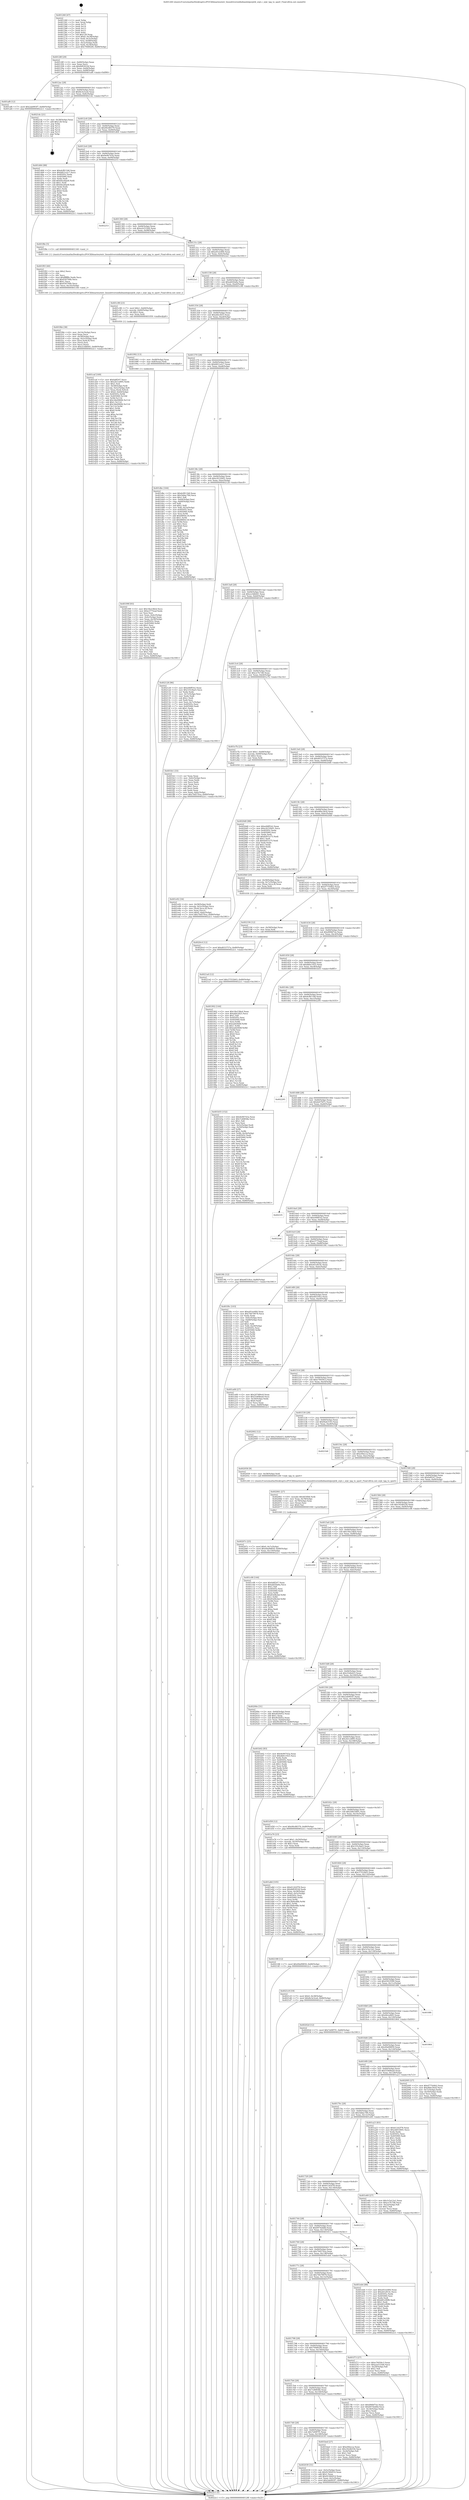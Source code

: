 digraph "0x401260" {
  label = "0x401260 (/mnt/c/Users/mathe/Desktop/tcc/POCII/binaries/extr_linuxdriversinfinibandulpsrptib_srpt.c_srpt_tpg_to_sport_Final-ollvm.out::main(0))"
  labelloc = "t"
  node[shape=record]

  Entry [label="",width=0.3,height=0.3,shape=circle,fillcolor=black,style=filled]
  "0x40128f" [label="{
     0x40128f [29]\l
     | [instrs]\l
     &nbsp;&nbsp;0x40128f \<+3\>: mov -0x80(%rbp),%eax\l
     &nbsp;&nbsp;0x401292 \<+2\>: mov %eax,%ecx\l
     &nbsp;&nbsp;0x401294 \<+6\>: sub $0x8d9301fd,%ecx\l
     &nbsp;&nbsp;0x40129a \<+6\>: mov %eax,-0x84(%rbp)\l
     &nbsp;&nbsp;0x4012a0 \<+6\>: mov %ecx,-0x88(%rbp)\l
     &nbsp;&nbsp;0x4012a6 \<+6\>: je 0000000000401af6 \<main+0x896\>\l
  }"]
  "0x401af6" [label="{
     0x401af6 [12]\l
     | [instrs]\l
     &nbsp;&nbsp;0x401af6 \<+7\>: movl $0x2ab993f7,-0x80(%rbp)\l
     &nbsp;&nbsp;0x401afd \<+5\>: jmp 00000000004022c1 \<main+0x1061\>\l
  }"]
  "0x4012ac" [label="{
     0x4012ac [28]\l
     | [instrs]\l
     &nbsp;&nbsp;0x4012ac \<+5\>: jmp 00000000004012b1 \<main+0x51\>\l
     &nbsp;&nbsp;0x4012b1 \<+6\>: mov -0x84(%rbp),%eax\l
     &nbsp;&nbsp;0x4012b7 \<+5\>: sub $0x8e3e3ca4,%eax\l
     &nbsp;&nbsp;0x4012bc \<+6\>: mov %eax,-0x8c(%rbp)\l
     &nbsp;&nbsp;0x4012c2 \<+6\>: je 00000000004021dc \<main+0xf7c\>\l
  }"]
  Exit [label="",width=0.3,height=0.3,shape=circle,fillcolor=black,style=filled,peripheries=2]
  "0x4021dc" [label="{
     0x4021dc [21]\l
     | [instrs]\l
     &nbsp;&nbsp;0x4021dc \<+3\>: mov -0x38(%rbp),%eax\l
     &nbsp;&nbsp;0x4021df \<+7\>: add $0x128,%rsp\l
     &nbsp;&nbsp;0x4021e6 \<+1\>: pop %rbx\l
     &nbsp;&nbsp;0x4021e7 \<+2\>: pop %r12\l
     &nbsp;&nbsp;0x4021e9 \<+2\>: pop %r13\l
     &nbsp;&nbsp;0x4021eb \<+2\>: pop %r14\l
     &nbsp;&nbsp;0x4021ed \<+2\>: pop %r15\l
     &nbsp;&nbsp;0x4021ef \<+1\>: pop %rbp\l
     &nbsp;&nbsp;0x4021f0 \<+1\>: ret\l
  }"]
  "0x4012c8" [label="{
     0x4012c8 [28]\l
     | [instrs]\l
     &nbsp;&nbsp;0x4012c8 \<+5\>: jmp 00000000004012cd \<main+0x6d\>\l
     &nbsp;&nbsp;0x4012cd \<+6\>: mov -0x84(%rbp),%eax\l
     &nbsp;&nbsp;0x4012d3 \<+5\>: sub $0x90c88379,%eax\l
     &nbsp;&nbsp;0x4012d8 \<+6\>: mov %eax,-0x90(%rbp)\l
     &nbsp;&nbsp;0x4012de \<+6\>: je 0000000000401d64 \<main+0xb04\>\l
  }"]
  "0x4021a0" [label="{
     0x4021a0 [12]\l
     | [instrs]\l
     &nbsp;&nbsp;0x4021a0 \<+7\>: movl $0x37552b03,-0x80(%rbp)\l
     &nbsp;&nbsp;0x4021a7 \<+5\>: jmp 00000000004022c1 \<main+0x1061\>\l
  }"]
  "0x401d64" [label="{
     0x401d64 [88]\l
     | [instrs]\l
     &nbsp;&nbsp;0x401d64 \<+5\>: mov $0xdcf811b8,%eax\l
     &nbsp;&nbsp;0x401d69 \<+5\>: mov $0xb821a2c7,%ecx\l
     &nbsp;&nbsp;0x401d6e \<+7\>: mov 0x40505c,%edx\l
     &nbsp;&nbsp;0x401d75 \<+7\>: mov 0x405060,%esi\l
     &nbsp;&nbsp;0x401d7c \<+2\>: mov %edx,%edi\l
     &nbsp;&nbsp;0x401d7e \<+6\>: add $0x64ca6ae8,%edi\l
     &nbsp;&nbsp;0x401d84 \<+3\>: sub $0x1,%edi\l
     &nbsp;&nbsp;0x401d87 \<+6\>: sub $0x64ca6ae8,%edi\l
     &nbsp;&nbsp;0x401d8d \<+3\>: imul %edi,%edx\l
     &nbsp;&nbsp;0x401d90 \<+3\>: and $0x1,%edx\l
     &nbsp;&nbsp;0x401d93 \<+3\>: cmp $0x0,%edx\l
     &nbsp;&nbsp;0x401d96 \<+4\>: sete %r8b\l
     &nbsp;&nbsp;0x401d9a \<+3\>: cmp $0xa,%esi\l
     &nbsp;&nbsp;0x401d9d \<+4\>: setl %r9b\l
     &nbsp;&nbsp;0x401da1 \<+3\>: mov %r8b,%r10b\l
     &nbsp;&nbsp;0x401da4 \<+3\>: and %r9b,%r10b\l
     &nbsp;&nbsp;0x401da7 \<+3\>: xor %r9b,%r8b\l
     &nbsp;&nbsp;0x401daa \<+3\>: or %r8b,%r10b\l
     &nbsp;&nbsp;0x401dad \<+4\>: test $0x1,%r10b\l
     &nbsp;&nbsp;0x401db1 \<+3\>: cmovne %ecx,%eax\l
     &nbsp;&nbsp;0x401db4 \<+3\>: mov %eax,-0x80(%rbp)\l
     &nbsp;&nbsp;0x401db7 \<+5\>: jmp 00000000004022c1 \<main+0x1061\>\l
  }"]
  "0x4012e4" [label="{
     0x4012e4 [28]\l
     | [instrs]\l
     &nbsp;&nbsp;0x4012e4 \<+5\>: jmp 00000000004012e9 \<main+0x89\>\l
     &nbsp;&nbsp;0x4012e9 \<+6\>: mov -0x84(%rbp),%eax\l
     &nbsp;&nbsp;0x4012ef \<+5\>: sub $0x9e90743a,%eax\l
     &nbsp;&nbsp;0x4012f4 \<+6\>: mov %eax,-0x94(%rbp)\l
     &nbsp;&nbsp;0x4012fa \<+6\>: je 0000000000402253 \<main+0xff3\>\l
  }"]
  "0x4020c4" [label="{
     0x4020c4 [12]\l
     | [instrs]\l
     &nbsp;&nbsp;0x4020c4 \<+7\>: movl $0xd033757a,-0x80(%rbp)\l
     &nbsp;&nbsp;0x4020cb \<+5\>: jmp 00000000004022c1 \<main+0x1061\>\l
  }"]
  "0x402253" [label="{
     0x402253\l
  }", style=dashed]
  "0x401300" [label="{
     0x401300 [28]\l
     | [instrs]\l
     &nbsp;&nbsp;0x401300 \<+5\>: jmp 0000000000401305 \<main+0xa5\>\l
     &nbsp;&nbsp;0x401305 \<+6\>: mov -0x84(%rbp),%eax\l
     &nbsp;&nbsp;0x40130b \<+5\>: sub $0xa2e533d4,%eax\l
     &nbsp;&nbsp;0x401310 \<+6\>: mov %eax,-0x98(%rbp)\l
     &nbsp;&nbsp;0x401316 \<+6\>: je 0000000000401f8e \<main+0xd2e\>\l
  }"]
  "0x40207c" [label="{
     0x40207c [25]\l
     | [instrs]\l
     &nbsp;&nbsp;0x40207c \<+7\>: movl $0x0,-0x7c(%rbp)\l
     &nbsp;&nbsp;0x402083 \<+7\>: movl $0x49a99859,-0x80(%rbp)\l
     &nbsp;&nbsp;0x40208a \<+6\>: mov %eax,-0x150(%rbp)\l
     &nbsp;&nbsp;0x402090 \<+5\>: jmp 00000000004022c1 \<main+0x1061\>\l
  }"]
  "0x401f8e" [label="{
     0x401f8e [5]\l
     | [instrs]\l
     &nbsp;&nbsp;0x401f8e \<+5\>: call 0000000000401160 \<next_i\>\l
     | [calls]\l
     &nbsp;&nbsp;0x401160 \{1\} (/mnt/c/Users/mathe/Desktop/tcc/POCII/binaries/extr_linuxdriversinfinibandulpsrptib_srpt.c_srpt_tpg_to_sport_Final-ollvm.out::next_i)\l
  }"]
  "0x40131c" [label="{
     0x40131c [28]\l
     | [instrs]\l
     &nbsp;&nbsp;0x40131c \<+5\>: jmp 0000000000401321 \<main+0xc1\>\l
     &nbsp;&nbsp;0x401321 \<+6\>: mov -0x84(%rbp),%eax\l
     &nbsp;&nbsp;0x401327 \<+5\>: sub $0xa91ee484,%eax\l
     &nbsp;&nbsp;0x40132c \<+6\>: mov %eax,-0x9c(%rbp)\l
     &nbsp;&nbsp;0x401332 \<+6\>: je 00000000004022a1 \<main+0x1041\>\l
  }"]
  "0x402061" [label="{
     0x402061 [27]\l
     | [instrs]\l
     &nbsp;&nbsp;0x402061 \<+10\>: movabs $0x4030b6,%rdi\l
     &nbsp;&nbsp;0x40206b \<+4\>: mov %rax,-0x78(%rbp)\l
     &nbsp;&nbsp;0x40206f \<+4\>: mov -0x78(%rbp),%rax\l
     &nbsp;&nbsp;0x402073 \<+2\>: mov (%rax),%esi\l
     &nbsp;&nbsp;0x402075 \<+2\>: mov $0x0,%al\l
     &nbsp;&nbsp;0x402077 \<+5\>: call 0000000000401040 \<printf@plt\>\l
     | [calls]\l
     &nbsp;&nbsp;0x401040 \{1\} (unknown)\l
  }"]
  "0x4022a1" [label="{
     0x4022a1\l
  }", style=dashed]
  "0x401338" [label="{
     0x401338 [28]\l
     | [instrs]\l
     &nbsp;&nbsp;0x401338 \<+5\>: jmp 000000000040133d \<main+0xdd\>\l
     &nbsp;&nbsp;0x40133d \<+6\>: mov -0x84(%rbp),%eax\l
     &nbsp;&nbsp;0x401343 \<+5\>: sub $0xabf20a6a,%eax\l
     &nbsp;&nbsp;0x401348 \<+6\>: mov %eax,-0xa0(%rbp)\l
     &nbsp;&nbsp;0x40134e \<+6\>: je 0000000000401c98 \<main+0xa38\>\l
  }"]
  "0x4017ec" [label="{
     0x4017ec\l
  }", style=dashed]
  "0x401c98" [label="{
     0x401c98 [23]\l
     | [instrs]\l
     &nbsp;&nbsp;0x401c98 \<+7\>: movl $0x1,-0x60(%rbp)\l
     &nbsp;&nbsp;0x401c9f \<+4\>: movslq -0x60(%rbp),%rax\l
     &nbsp;&nbsp;0x401ca3 \<+4\>: shl $0x3,%rax\l
     &nbsp;&nbsp;0x401ca7 \<+3\>: mov %rax,%rdi\l
     &nbsp;&nbsp;0x401caa \<+5\>: call 0000000000401050 \<malloc@plt\>\l
     | [calls]\l
     &nbsp;&nbsp;0x401050 \{1\} (unknown)\l
  }"]
  "0x401354" [label="{
     0x401354 [28]\l
     | [instrs]\l
     &nbsp;&nbsp;0x401354 \<+5\>: jmp 0000000000401359 \<main+0xf9\>\l
     &nbsp;&nbsp;0x401359 \<+6\>: mov -0x84(%rbp),%eax\l
     &nbsp;&nbsp;0x40135f \<+5\>: sub $0xafdcc825,%eax\l
     &nbsp;&nbsp;0x401364 \<+6\>: mov %eax,-0xa4(%rbp)\l
     &nbsp;&nbsp;0x40136a \<+6\>: je 0000000000401992 \<main+0x732\>\l
  }"]
  "0x402039" [label="{
     0x402039 [31]\l
     | [instrs]\l
     &nbsp;&nbsp;0x402039 \<+3\>: mov -0x5c(%rbp),%eax\l
     &nbsp;&nbsp;0x40203c \<+5\>: sub $0x9236b914,%eax\l
     &nbsp;&nbsp;0x402041 \<+3\>: add $0x1,%eax\l
     &nbsp;&nbsp;0x402044 \<+5\>: add $0x9236b914,%eax\l
     &nbsp;&nbsp;0x402049 \<+3\>: mov %eax,-0x5c(%rbp)\l
     &nbsp;&nbsp;0x40204c \<+7\>: movl $0x2ab993f7,-0x80(%rbp)\l
     &nbsp;&nbsp;0x402053 \<+5\>: jmp 00000000004022c1 \<main+0x1061\>\l
  }"]
  "0x401992" [label="{
     0x401992 [13]\l
     | [instrs]\l
     &nbsp;&nbsp;0x401992 \<+4\>: mov -0x48(%rbp),%rax\l
     &nbsp;&nbsp;0x401996 \<+4\>: mov 0x8(%rax),%rdi\l
     &nbsp;&nbsp;0x40199a \<+5\>: call 0000000000401060 \<atoi@plt\>\l
     | [calls]\l
     &nbsp;&nbsp;0x401060 \{1\} (unknown)\l
  }"]
  "0x401370" [label="{
     0x401370 [28]\l
     | [instrs]\l
     &nbsp;&nbsp;0x401370 \<+5\>: jmp 0000000000401375 \<main+0x115\>\l
     &nbsp;&nbsp;0x401375 \<+6\>: mov -0x84(%rbp),%eax\l
     &nbsp;&nbsp;0x40137b \<+5\>: sub $0xb821a2c7,%eax\l
     &nbsp;&nbsp;0x401380 \<+6\>: mov %eax,-0xa8(%rbp)\l
     &nbsp;&nbsp;0x401386 \<+6\>: je 0000000000401dbc \<main+0xb5c\>\l
  }"]
  "0x401fbb" [label="{
     0x401fbb [38]\l
     | [instrs]\l
     &nbsp;&nbsp;0x401fbb \<+6\>: mov -0x14c(%rbp),%ecx\l
     &nbsp;&nbsp;0x401fc1 \<+3\>: imul %eax,%ecx\l
     &nbsp;&nbsp;0x401fc4 \<+4\>: mov -0x58(%rbp),%rsi\l
     &nbsp;&nbsp;0x401fc8 \<+4\>: movslq -0x5c(%rbp),%rdi\l
     &nbsp;&nbsp;0x401fcc \<+4\>: mov (%rsi,%rdi,8),%rsi\l
     &nbsp;&nbsp;0x401fd0 \<+3\>: mov (%rsi),%rsi\l
     &nbsp;&nbsp;0x401fd3 \<+2\>: mov %ecx,(%rsi)\l
     &nbsp;&nbsp;0x401fd5 \<+7\>: movl $0xce3db0d1,-0x80(%rbp)\l
     &nbsp;&nbsp;0x401fdc \<+5\>: jmp 00000000004022c1 \<main+0x1061\>\l
  }"]
  "0x401dbc" [label="{
     0x401dbc [164]\l
     | [instrs]\l
     &nbsp;&nbsp;0x401dbc \<+5\>: mov $0xdcf811b8,%eax\l
     &nbsp;&nbsp;0x401dc1 \<+5\>: mov $0x5ddac784,%ecx\l
     &nbsp;&nbsp;0x401dc6 \<+2\>: mov $0x1,%dl\l
     &nbsp;&nbsp;0x401dc8 \<+3\>: mov -0x64(%rbp),%esi\l
     &nbsp;&nbsp;0x401dcb \<+3\>: cmp -0x60(%rbp),%esi\l
     &nbsp;&nbsp;0x401dce \<+4\>: setl %dil\l
     &nbsp;&nbsp;0x401dd2 \<+4\>: and $0x1,%dil\l
     &nbsp;&nbsp;0x401dd6 \<+4\>: mov %dil,-0x2a(%rbp)\l
     &nbsp;&nbsp;0x401dda \<+7\>: mov 0x40505c,%esi\l
     &nbsp;&nbsp;0x401de1 \<+8\>: mov 0x405060,%r8d\l
     &nbsp;&nbsp;0x401de9 \<+3\>: mov %esi,%r9d\l
     &nbsp;&nbsp;0x401dec \<+7\>: add $0x68f44c18,%r9d\l
     &nbsp;&nbsp;0x401df3 \<+4\>: sub $0x1,%r9d\l
     &nbsp;&nbsp;0x401df7 \<+7\>: sub $0x68f44c18,%r9d\l
     &nbsp;&nbsp;0x401dfe \<+4\>: imul %r9d,%esi\l
     &nbsp;&nbsp;0x401e02 \<+3\>: and $0x1,%esi\l
     &nbsp;&nbsp;0x401e05 \<+3\>: cmp $0x0,%esi\l
     &nbsp;&nbsp;0x401e08 \<+4\>: sete %dil\l
     &nbsp;&nbsp;0x401e0c \<+4\>: cmp $0xa,%r8d\l
     &nbsp;&nbsp;0x401e10 \<+4\>: setl %r10b\l
     &nbsp;&nbsp;0x401e14 \<+3\>: mov %dil,%r11b\l
     &nbsp;&nbsp;0x401e17 \<+4\>: xor $0xff,%r11b\l
     &nbsp;&nbsp;0x401e1b \<+3\>: mov %r10b,%bl\l
     &nbsp;&nbsp;0x401e1e \<+3\>: xor $0xff,%bl\l
     &nbsp;&nbsp;0x401e21 \<+3\>: xor $0x0,%dl\l
     &nbsp;&nbsp;0x401e24 \<+3\>: mov %r11b,%r14b\l
     &nbsp;&nbsp;0x401e27 \<+4\>: and $0x0,%r14b\l
     &nbsp;&nbsp;0x401e2b \<+3\>: and %dl,%dil\l
     &nbsp;&nbsp;0x401e2e \<+3\>: mov %bl,%r15b\l
     &nbsp;&nbsp;0x401e31 \<+4\>: and $0x0,%r15b\l
     &nbsp;&nbsp;0x401e35 \<+3\>: and %dl,%r10b\l
     &nbsp;&nbsp;0x401e38 \<+3\>: or %dil,%r14b\l
     &nbsp;&nbsp;0x401e3b \<+3\>: or %r10b,%r15b\l
     &nbsp;&nbsp;0x401e3e \<+3\>: xor %r15b,%r14b\l
     &nbsp;&nbsp;0x401e41 \<+3\>: or %bl,%r11b\l
     &nbsp;&nbsp;0x401e44 \<+4\>: xor $0xff,%r11b\l
     &nbsp;&nbsp;0x401e48 \<+3\>: or $0x0,%dl\l
     &nbsp;&nbsp;0x401e4b \<+3\>: and %dl,%r11b\l
     &nbsp;&nbsp;0x401e4e \<+3\>: or %r11b,%r14b\l
     &nbsp;&nbsp;0x401e51 \<+4\>: test $0x1,%r14b\l
     &nbsp;&nbsp;0x401e55 \<+3\>: cmovne %ecx,%eax\l
     &nbsp;&nbsp;0x401e58 \<+3\>: mov %eax,-0x80(%rbp)\l
     &nbsp;&nbsp;0x401e5b \<+5\>: jmp 00000000004022c1 \<main+0x1061\>\l
  }"]
  "0x40138c" [label="{
     0x40138c [28]\l
     | [instrs]\l
     &nbsp;&nbsp;0x40138c \<+5\>: jmp 0000000000401391 \<main+0x131\>\l
     &nbsp;&nbsp;0x401391 \<+6\>: mov -0x84(%rbp),%eax\l
     &nbsp;&nbsp;0x401397 \<+5\>: sub $0xc9232b01,%eax\l
     &nbsp;&nbsp;0x40139c \<+6\>: mov %eax,-0xac(%rbp)\l
     &nbsp;&nbsp;0x4013a2 \<+6\>: je 0000000000402128 \<main+0xec8\>\l
  }"]
  "0x401f93" [label="{
     0x401f93 [40]\l
     | [instrs]\l
     &nbsp;&nbsp;0x401f93 \<+5\>: mov $0x2,%ecx\l
     &nbsp;&nbsp;0x401f98 \<+1\>: cltd\l
     &nbsp;&nbsp;0x401f99 \<+2\>: idiv %ecx\l
     &nbsp;&nbsp;0x401f9b \<+6\>: imul $0xfffffffe,%edx,%ecx\l
     &nbsp;&nbsp;0x401fa1 \<+6\>: sub $0x930794b,%ecx\l
     &nbsp;&nbsp;0x401fa7 \<+3\>: add $0x1,%ecx\l
     &nbsp;&nbsp;0x401faa \<+6\>: add $0x930794b,%ecx\l
     &nbsp;&nbsp;0x401fb0 \<+6\>: mov %ecx,-0x14c(%rbp)\l
     &nbsp;&nbsp;0x401fb6 \<+5\>: call 0000000000401160 \<next_i\>\l
     | [calls]\l
     &nbsp;&nbsp;0x401160 \{1\} (/mnt/c/Users/mathe/Desktop/tcc/POCII/binaries/extr_linuxdriversinfinibandulpsrptib_srpt.c_srpt_tpg_to_sport_Final-ollvm.out::next_i)\l
  }"]
  "0x402128" [label="{
     0x402128 [96]\l
     | [instrs]\l
     &nbsp;&nbsp;0x402128 \<+5\>: mov $0xe06ff1b2,%eax\l
     &nbsp;&nbsp;0x40212d \<+5\>: mov $0x335c9ae5,%ecx\l
     &nbsp;&nbsp;0x402132 \<+2\>: xor %edx,%edx\l
     &nbsp;&nbsp;0x402134 \<+3\>: mov -0x7c(%rbp),%esi\l
     &nbsp;&nbsp;0x402137 \<+2\>: mov %edx,%edi\l
     &nbsp;&nbsp;0x402139 \<+3\>: sub $0x1,%edi\l
     &nbsp;&nbsp;0x40213c \<+2\>: sub %edi,%esi\l
     &nbsp;&nbsp;0x40213e \<+3\>: mov %esi,-0x7c(%rbp)\l
     &nbsp;&nbsp;0x402141 \<+7\>: mov 0x40505c,%esi\l
     &nbsp;&nbsp;0x402148 \<+7\>: mov 0x405060,%edi\l
     &nbsp;&nbsp;0x40214f \<+3\>: sub $0x1,%edx\l
     &nbsp;&nbsp;0x402152 \<+3\>: mov %esi,%r8d\l
     &nbsp;&nbsp;0x402155 \<+3\>: add %edx,%r8d\l
     &nbsp;&nbsp;0x402158 \<+4\>: imul %r8d,%esi\l
     &nbsp;&nbsp;0x40215c \<+3\>: and $0x1,%esi\l
     &nbsp;&nbsp;0x40215f \<+3\>: cmp $0x0,%esi\l
     &nbsp;&nbsp;0x402162 \<+4\>: sete %r9b\l
     &nbsp;&nbsp;0x402166 \<+3\>: cmp $0xa,%edi\l
     &nbsp;&nbsp;0x402169 \<+4\>: setl %r10b\l
     &nbsp;&nbsp;0x40216d \<+3\>: mov %r9b,%r11b\l
     &nbsp;&nbsp;0x402170 \<+3\>: and %r10b,%r11b\l
     &nbsp;&nbsp;0x402173 \<+3\>: xor %r10b,%r9b\l
     &nbsp;&nbsp;0x402176 \<+3\>: or %r9b,%r11b\l
     &nbsp;&nbsp;0x402179 \<+4\>: test $0x1,%r11b\l
     &nbsp;&nbsp;0x40217d \<+3\>: cmovne %ecx,%eax\l
     &nbsp;&nbsp;0x402180 \<+3\>: mov %eax,-0x80(%rbp)\l
     &nbsp;&nbsp;0x402183 \<+5\>: jmp 00000000004022c1 \<main+0x1061\>\l
  }"]
  "0x4013a8" [label="{
     0x4013a8 [28]\l
     | [instrs]\l
     &nbsp;&nbsp;0x4013a8 \<+5\>: jmp 00000000004013ad \<main+0x14d\>\l
     &nbsp;&nbsp;0x4013ad \<+6\>: mov -0x84(%rbp),%eax\l
     &nbsp;&nbsp;0x4013b3 \<+5\>: sub $0xce3db0d1,%eax\l
     &nbsp;&nbsp;0x4013b8 \<+6\>: mov %eax,-0xb0(%rbp)\l
     &nbsp;&nbsp;0x4013be \<+6\>: je 0000000000401fe1 \<main+0xd81\>\l
  }"]
  "0x401e92" [label="{
     0x401e92 [34]\l
     | [instrs]\l
     &nbsp;&nbsp;0x401e92 \<+4\>: mov -0x58(%rbp),%rdi\l
     &nbsp;&nbsp;0x401e96 \<+4\>: movslq -0x5c(%rbp),%rcx\l
     &nbsp;&nbsp;0x401e9a \<+4\>: mov (%rdi,%rcx,8),%rcx\l
     &nbsp;&nbsp;0x401e9e \<+3\>: mov %rax,(%rcx)\l
     &nbsp;&nbsp;0x401ea1 \<+7\>: movl $0x0,-0x6c(%rbp)\l
     &nbsp;&nbsp;0x401ea8 \<+7\>: movl $0x70d570ca,-0x80(%rbp)\l
     &nbsp;&nbsp;0x401eaf \<+5\>: jmp 00000000004022c1 \<main+0x1061\>\l
  }"]
  "0x401fe1" [label="{
     0x401fe1 [33]\l
     | [instrs]\l
     &nbsp;&nbsp;0x401fe1 \<+2\>: xor %eax,%eax\l
     &nbsp;&nbsp;0x401fe3 \<+3\>: mov -0x6c(%rbp),%ecx\l
     &nbsp;&nbsp;0x401fe6 \<+2\>: mov %eax,%edx\l
     &nbsp;&nbsp;0x401fe8 \<+2\>: sub %ecx,%edx\l
     &nbsp;&nbsp;0x401fea \<+2\>: mov %eax,%ecx\l
     &nbsp;&nbsp;0x401fec \<+3\>: sub $0x1,%ecx\l
     &nbsp;&nbsp;0x401fef \<+2\>: add %ecx,%edx\l
     &nbsp;&nbsp;0x401ff1 \<+2\>: sub %edx,%eax\l
     &nbsp;&nbsp;0x401ff3 \<+3\>: mov %eax,-0x6c(%rbp)\l
     &nbsp;&nbsp;0x401ff6 \<+7\>: movl $0x70d570ca,-0x80(%rbp)\l
     &nbsp;&nbsp;0x401ffd \<+5\>: jmp 00000000004022c1 \<main+0x1061\>\l
  }"]
  "0x4013c4" [label="{
     0x4013c4 [28]\l
     | [instrs]\l
     &nbsp;&nbsp;0x4013c4 \<+5\>: jmp 00000000004013c9 \<main+0x169\>\l
     &nbsp;&nbsp;0x4013c9 \<+6\>: mov -0x84(%rbp),%eax\l
     &nbsp;&nbsp;0x4013cf \<+5\>: sub $0xce7fc7d6,%eax\l
     &nbsp;&nbsp;0x4013d4 \<+6\>: mov %eax,-0xb4(%rbp)\l
     &nbsp;&nbsp;0x4013da \<+6\>: je 0000000000401e7b \<main+0xc1b\>\l
  }"]
  "0x401caf" [label="{
     0x401caf [169]\l
     | [instrs]\l
     &nbsp;&nbsp;0x401caf \<+5\>: mov $0xfa8f247,%ecx\l
     &nbsp;&nbsp;0x401cb4 \<+5\>: mov $0x2b1ce895,%edx\l
     &nbsp;&nbsp;0x401cb9 \<+3\>: mov $0x1,%sil\l
     &nbsp;&nbsp;0x401cbc \<+4\>: mov -0x58(%rbp),%rdi\l
     &nbsp;&nbsp;0x401cc0 \<+4\>: movslq -0x5c(%rbp),%r8\l
     &nbsp;&nbsp;0x401cc4 \<+4\>: mov %rax,(%rdi,%r8,8)\l
     &nbsp;&nbsp;0x401cc8 \<+7\>: movl $0x0,-0x64(%rbp)\l
     &nbsp;&nbsp;0x401ccf \<+8\>: mov 0x40505c,%r9d\l
     &nbsp;&nbsp;0x401cd7 \<+8\>: mov 0x405060,%r10d\l
     &nbsp;&nbsp;0x401cdf \<+3\>: mov %r9d,%r11d\l
     &nbsp;&nbsp;0x401ce2 \<+7\>: add $0x3de09606,%r11d\l
     &nbsp;&nbsp;0x401ce9 \<+4\>: sub $0x1,%r11d\l
     &nbsp;&nbsp;0x401ced \<+7\>: sub $0x3de09606,%r11d\l
     &nbsp;&nbsp;0x401cf4 \<+4\>: imul %r11d,%r9d\l
     &nbsp;&nbsp;0x401cf8 \<+4\>: and $0x1,%r9d\l
     &nbsp;&nbsp;0x401cfc \<+4\>: cmp $0x0,%r9d\l
     &nbsp;&nbsp;0x401d00 \<+3\>: sete %bl\l
     &nbsp;&nbsp;0x401d03 \<+4\>: cmp $0xa,%r10d\l
     &nbsp;&nbsp;0x401d07 \<+4\>: setl %r14b\l
     &nbsp;&nbsp;0x401d0b \<+3\>: mov %bl,%r15b\l
     &nbsp;&nbsp;0x401d0e \<+4\>: xor $0xff,%r15b\l
     &nbsp;&nbsp;0x401d12 \<+3\>: mov %r14b,%r12b\l
     &nbsp;&nbsp;0x401d15 \<+4\>: xor $0xff,%r12b\l
     &nbsp;&nbsp;0x401d19 \<+4\>: xor $0x0,%sil\l
     &nbsp;&nbsp;0x401d1d \<+3\>: mov %r15b,%r13b\l
     &nbsp;&nbsp;0x401d20 \<+4\>: and $0x0,%r13b\l
     &nbsp;&nbsp;0x401d24 \<+3\>: and %sil,%bl\l
     &nbsp;&nbsp;0x401d27 \<+3\>: mov %r12b,%al\l
     &nbsp;&nbsp;0x401d2a \<+2\>: and $0x0,%al\l
     &nbsp;&nbsp;0x401d2c \<+3\>: and %sil,%r14b\l
     &nbsp;&nbsp;0x401d2f \<+3\>: or %bl,%r13b\l
     &nbsp;&nbsp;0x401d32 \<+3\>: or %r14b,%al\l
     &nbsp;&nbsp;0x401d35 \<+3\>: xor %al,%r13b\l
     &nbsp;&nbsp;0x401d38 \<+3\>: or %r12b,%r15b\l
     &nbsp;&nbsp;0x401d3b \<+4\>: xor $0xff,%r15b\l
     &nbsp;&nbsp;0x401d3f \<+4\>: or $0x0,%sil\l
     &nbsp;&nbsp;0x401d43 \<+3\>: and %sil,%r15b\l
     &nbsp;&nbsp;0x401d46 \<+3\>: or %r15b,%r13b\l
     &nbsp;&nbsp;0x401d49 \<+4\>: test $0x1,%r13b\l
     &nbsp;&nbsp;0x401d4d \<+3\>: cmovne %edx,%ecx\l
     &nbsp;&nbsp;0x401d50 \<+3\>: mov %ecx,-0x80(%rbp)\l
     &nbsp;&nbsp;0x401d53 \<+5\>: jmp 00000000004022c1 \<main+0x1061\>\l
  }"]
  "0x401e7b" [label="{
     0x401e7b [23]\l
     | [instrs]\l
     &nbsp;&nbsp;0x401e7b \<+7\>: movl $0x1,-0x68(%rbp)\l
     &nbsp;&nbsp;0x401e82 \<+4\>: movslq -0x68(%rbp),%rax\l
     &nbsp;&nbsp;0x401e86 \<+4\>: shl $0x2,%rax\l
     &nbsp;&nbsp;0x401e8a \<+3\>: mov %rax,%rdi\l
     &nbsp;&nbsp;0x401e8d \<+5\>: call 0000000000401050 \<malloc@plt\>\l
     | [calls]\l
     &nbsp;&nbsp;0x401050 \{1\} (unknown)\l
  }"]
  "0x4013e0" [label="{
     0x4013e0 [28]\l
     | [instrs]\l
     &nbsp;&nbsp;0x4013e0 \<+5\>: jmp 00000000004013e5 \<main+0x185\>\l
     &nbsp;&nbsp;0x4013e5 \<+6\>: mov -0x84(%rbp),%eax\l
     &nbsp;&nbsp;0x4013eb \<+5\>: sub $0xd033757a,%eax\l
     &nbsp;&nbsp;0x4013f0 \<+6\>: mov %eax,-0xb8(%rbp)\l
     &nbsp;&nbsp;0x4013f6 \<+6\>: je 00000000004020d0 \<main+0xe70\>\l
  }"]
  "0x4017d0" [label="{
     0x4017d0 [28]\l
     | [instrs]\l
     &nbsp;&nbsp;0x4017d0 \<+5\>: jmp 00000000004017d5 \<main+0x575\>\l
     &nbsp;&nbsp;0x4017d5 \<+6\>: mov -0x84(%rbp),%eax\l
     &nbsp;&nbsp;0x4017db \<+5\>: sub $0x7e69f7f1,%eax\l
     &nbsp;&nbsp;0x4017e0 \<+6\>: mov %eax,-0x148(%rbp)\l
     &nbsp;&nbsp;0x4017e6 \<+6\>: je 0000000000402039 \<main+0xdd9\>\l
  }"]
  "0x4020d0" [label="{
     0x4020d0 [88]\l
     | [instrs]\l
     &nbsp;&nbsp;0x4020d0 \<+5\>: mov $0xe06ff1b2,%eax\l
     &nbsp;&nbsp;0x4020d5 \<+5\>: mov $0xc9232b01,%ecx\l
     &nbsp;&nbsp;0x4020da \<+7\>: mov 0x40505c,%edx\l
     &nbsp;&nbsp;0x4020e1 \<+7\>: mov 0x405060,%esi\l
     &nbsp;&nbsp;0x4020e8 \<+2\>: mov %edx,%edi\l
     &nbsp;&nbsp;0x4020ea \<+6\>: add $0xfe951e75,%edi\l
     &nbsp;&nbsp;0x4020f0 \<+3\>: sub $0x1,%edi\l
     &nbsp;&nbsp;0x4020f3 \<+6\>: sub $0xfe951e75,%edi\l
     &nbsp;&nbsp;0x4020f9 \<+3\>: imul %edi,%edx\l
     &nbsp;&nbsp;0x4020fc \<+3\>: and $0x1,%edx\l
     &nbsp;&nbsp;0x4020ff \<+3\>: cmp $0x0,%edx\l
     &nbsp;&nbsp;0x402102 \<+4\>: sete %r8b\l
     &nbsp;&nbsp;0x402106 \<+3\>: cmp $0xa,%esi\l
     &nbsp;&nbsp;0x402109 \<+4\>: setl %r9b\l
     &nbsp;&nbsp;0x40210d \<+3\>: mov %r8b,%r10b\l
     &nbsp;&nbsp;0x402110 \<+3\>: and %r9b,%r10b\l
     &nbsp;&nbsp;0x402113 \<+3\>: xor %r9b,%r8b\l
     &nbsp;&nbsp;0x402116 \<+3\>: or %r8b,%r10b\l
     &nbsp;&nbsp;0x402119 \<+4\>: test $0x1,%r10b\l
     &nbsp;&nbsp;0x40211d \<+3\>: cmovne %ecx,%eax\l
     &nbsp;&nbsp;0x402120 \<+3\>: mov %eax,-0x80(%rbp)\l
     &nbsp;&nbsp;0x402123 \<+5\>: jmp 00000000004022c1 \<main+0x1061\>\l
  }"]
  "0x4013fc" [label="{
     0x4013fc [28]\l
     | [instrs]\l
     &nbsp;&nbsp;0x4013fc \<+5\>: jmp 0000000000401401 \<main+0x1a1\>\l
     &nbsp;&nbsp;0x401401 \<+6\>: mov -0x84(%rbp),%eax\l
     &nbsp;&nbsp;0x401407 \<+5\>: sub $0xd6bc56c6,%eax\l
     &nbsp;&nbsp;0x40140c \<+6\>: mov %eax,-0xbc(%rbp)\l
     &nbsp;&nbsp;0x401412 \<+6\>: je 00000000004020b0 \<main+0xe50\>\l
  }"]
  "0x401bed" [label="{
     0x401bed [27]\l
     | [instrs]\l
     &nbsp;&nbsp;0x401bed \<+5\>: mov $0xe94ecca,%eax\l
     &nbsp;&nbsp;0x401bf2 \<+5\>: mov $0x182db556,%ecx\l
     &nbsp;&nbsp;0x401bf7 \<+3\>: mov -0x2b(%rbp),%dl\l
     &nbsp;&nbsp;0x401bfa \<+3\>: test $0x1,%dl\l
     &nbsp;&nbsp;0x401bfd \<+3\>: cmovne %ecx,%eax\l
     &nbsp;&nbsp;0x401c00 \<+3\>: mov %eax,-0x80(%rbp)\l
     &nbsp;&nbsp;0x401c03 \<+5\>: jmp 00000000004022c1 \<main+0x1061\>\l
  }"]
  "0x4020b0" [label="{
     0x4020b0 [20]\l
     | [instrs]\l
     &nbsp;&nbsp;0x4020b0 \<+4\>: mov -0x58(%rbp),%rax\l
     &nbsp;&nbsp;0x4020b4 \<+4\>: movslq -0x7c(%rbp),%rcx\l
     &nbsp;&nbsp;0x4020b8 \<+4\>: mov (%rax,%rcx,8),%rax\l
     &nbsp;&nbsp;0x4020bc \<+3\>: mov %rax,%rdi\l
     &nbsp;&nbsp;0x4020bf \<+5\>: call 0000000000401030 \<free@plt\>\l
     | [calls]\l
     &nbsp;&nbsp;0x401030 \{1\} (unknown)\l
  }"]
  "0x401418" [label="{
     0x401418 [28]\l
     | [instrs]\l
     &nbsp;&nbsp;0x401418 \<+5\>: jmp 000000000040141d \<main+0x1bd\>\l
     &nbsp;&nbsp;0x40141d \<+6\>: mov -0x84(%rbp),%eax\l
     &nbsp;&nbsp;0x401423 \<+5\>: sub $0xd77544b2,%eax\l
     &nbsp;&nbsp;0x401428 \<+6\>: mov %eax,-0xc0(%rbp)\l
     &nbsp;&nbsp;0x40142e \<+6\>: je 0000000000402194 \<main+0xf34\>\l
  }"]
  "0x401a8d" [label="{
     0x401a8d [105]\l
     | [instrs]\l
     &nbsp;&nbsp;0x401a8d \<+5\>: mov $0x61242f78,%ecx\l
     &nbsp;&nbsp;0x401a92 \<+5\>: mov $0x8d9301fd,%edx\l
     &nbsp;&nbsp;0x401a97 \<+4\>: mov %rax,-0x58(%rbp)\l
     &nbsp;&nbsp;0x401a9b \<+7\>: movl $0x0,-0x5c(%rbp)\l
     &nbsp;&nbsp;0x401aa2 \<+7\>: mov 0x40505c,%esi\l
     &nbsp;&nbsp;0x401aa9 \<+8\>: mov 0x405060,%r8d\l
     &nbsp;&nbsp;0x401ab1 \<+3\>: mov %esi,%r9d\l
     &nbsp;&nbsp;0x401ab4 \<+7\>: sub $0x3fd4e48b,%r9d\l
     &nbsp;&nbsp;0x401abb \<+4\>: sub $0x1,%r9d\l
     &nbsp;&nbsp;0x401abf \<+7\>: add $0x3fd4e48b,%r9d\l
     &nbsp;&nbsp;0x401ac6 \<+4\>: imul %r9d,%esi\l
     &nbsp;&nbsp;0x401aca \<+3\>: and $0x1,%esi\l
     &nbsp;&nbsp;0x401acd \<+3\>: cmp $0x0,%esi\l
     &nbsp;&nbsp;0x401ad0 \<+4\>: sete %r10b\l
     &nbsp;&nbsp;0x401ad4 \<+4\>: cmp $0xa,%r8d\l
     &nbsp;&nbsp;0x401ad8 \<+4\>: setl %r11b\l
     &nbsp;&nbsp;0x401adc \<+3\>: mov %r10b,%bl\l
     &nbsp;&nbsp;0x401adf \<+3\>: and %r11b,%bl\l
     &nbsp;&nbsp;0x401ae2 \<+3\>: xor %r11b,%r10b\l
     &nbsp;&nbsp;0x401ae5 \<+3\>: or %r10b,%bl\l
     &nbsp;&nbsp;0x401ae8 \<+3\>: test $0x1,%bl\l
     &nbsp;&nbsp;0x401aeb \<+3\>: cmovne %edx,%ecx\l
     &nbsp;&nbsp;0x401aee \<+3\>: mov %ecx,-0x80(%rbp)\l
     &nbsp;&nbsp;0x401af1 \<+5\>: jmp 00000000004022c1 \<main+0x1061\>\l
  }"]
  "0x402194" [label="{
     0x402194 [12]\l
     | [instrs]\l
     &nbsp;&nbsp;0x402194 \<+4\>: mov -0x58(%rbp),%rax\l
     &nbsp;&nbsp;0x402198 \<+3\>: mov %rax,%rdi\l
     &nbsp;&nbsp;0x40219b \<+5\>: call 0000000000401030 \<free@plt\>\l
     | [calls]\l
     &nbsp;&nbsp;0x401030 \{1\} (unknown)\l
  }"]
  "0x401434" [label="{
     0x401434 [28]\l
     | [instrs]\l
     &nbsp;&nbsp;0x401434 \<+5\>: jmp 0000000000401439 \<main+0x1d9\>\l
     &nbsp;&nbsp;0x401439 \<+6\>: mov -0x84(%rbp),%eax\l
     &nbsp;&nbsp;0x40143f \<+5\>: sub $0xd90bf7ee,%eax\l
     &nbsp;&nbsp;0x401444 \<+6\>: mov %eax,-0xc4(%rbp)\l
     &nbsp;&nbsp;0x40144a \<+6\>: je 0000000000401902 \<main+0x6a2\>\l
  }"]
  "0x40199f" [label="{
     0x40199f [93]\l
     | [instrs]\l
     &nbsp;&nbsp;0x40199f \<+5\>: mov $0x18e238e4,%ecx\l
     &nbsp;&nbsp;0x4019a4 \<+5\>: mov $0xe3775eaf,%edx\l
     &nbsp;&nbsp;0x4019a9 \<+2\>: xor %esi,%esi\l
     &nbsp;&nbsp;0x4019ab \<+3\>: mov %eax,-0x4c(%rbp)\l
     &nbsp;&nbsp;0x4019ae \<+3\>: mov -0x4c(%rbp),%eax\l
     &nbsp;&nbsp;0x4019b1 \<+3\>: mov %eax,-0x30(%rbp)\l
     &nbsp;&nbsp;0x4019b4 \<+7\>: mov 0x40505c,%eax\l
     &nbsp;&nbsp;0x4019bb \<+8\>: mov 0x405060,%r8d\l
     &nbsp;&nbsp;0x4019c3 \<+3\>: sub $0x1,%esi\l
     &nbsp;&nbsp;0x4019c6 \<+3\>: mov %eax,%r9d\l
     &nbsp;&nbsp;0x4019c9 \<+3\>: add %esi,%r9d\l
     &nbsp;&nbsp;0x4019cc \<+4\>: imul %r9d,%eax\l
     &nbsp;&nbsp;0x4019d0 \<+3\>: and $0x1,%eax\l
     &nbsp;&nbsp;0x4019d3 \<+3\>: cmp $0x0,%eax\l
     &nbsp;&nbsp;0x4019d6 \<+4\>: sete %r10b\l
     &nbsp;&nbsp;0x4019da \<+4\>: cmp $0xa,%r8d\l
     &nbsp;&nbsp;0x4019de \<+4\>: setl %r11b\l
     &nbsp;&nbsp;0x4019e2 \<+3\>: mov %r10b,%bl\l
     &nbsp;&nbsp;0x4019e5 \<+3\>: and %r11b,%bl\l
     &nbsp;&nbsp;0x4019e8 \<+3\>: xor %r11b,%r10b\l
     &nbsp;&nbsp;0x4019eb \<+3\>: or %r10b,%bl\l
     &nbsp;&nbsp;0x4019ee \<+3\>: test $0x1,%bl\l
     &nbsp;&nbsp;0x4019f1 \<+3\>: cmovne %edx,%ecx\l
     &nbsp;&nbsp;0x4019f4 \<+3\>: mov %ecx,-0x80(%rbp)\l
     &nbsp;&nbsp;0x4019f7 \<+5\>: jmp 00000000004022c1 \<main+0x1061\>\l
  }"]
  "0x401902" [label="{
     0x401902 [144]\l
     | [instrs]\l
     &nbsp;&nbsp;0x401902 \<+5\>: mov $0x18e238e4,%eax\l
     &nbsp;&nbsp;0x401907 \<+5\>: mov $0xafdcc825,%ecx\l
     &nbsp;&nbsp;0x40190c \<+2\>: mov $0x1,%dl\l
     &nbsp;&nbsp;0x40190e \<+7\>: mov 0x40505c,%esi\l
     &nbsp;&nbsp;0x401915 \<+7\>: mov 0x405060,%edi\l
     &nbsp;&nbsp;0x40191c \<+3\>: mov %esi,%r8d\l
     &nbsp;&nbsp;0x40191f \<+7\>: sub $0xea0e9d4f,%r8d\l
     &nbsp;&nbsp;0x401926 \<+4\>: sub $0x1,%r8d\l
     &nbsp;&nbsp;0x40192a \<+7\>: add $0xea0e9d4f,%r8d\l
     &nbsp;&nbsp;0x401931 \<+4\>: imul %r8d,%esi\l
     &nbsp;&nbsp;0x401935 \<+3\>: and $0x1,%esi\l
     &nbsp;&nbsp;0x401938 \<+3\>: cmp $0x0,%esi\l
     &nbsp;&nbsp;0x40193b \<+4\>: sete %r9b\l
     &nbsp;&nbsp;0x40193f \<+3\>: cmp $0xa,%edi\l
     &nbsp;&nbsp;0x401942 \<+4\>: setl %r10b\l
     &nbsp;&nbsp;0x401946 \<+3\>: mov %r9b,%r11b\l
     &nbsp;&nbsp;0x401949 \<+4\>: xor $0xff,%r11b\l
     &nbsp;&nbsp;0x40194d \<+3\>: mov %r10b,%bl\l
     &nbsp;&nbsp;0x401950 \<+3\>: xor $0xff,%bl\l
     &nbsp;&nbsp;0x401953 \<+3\>: xor $0x0,%dl\l
     &nbsp;&nbsp;0x401956 \<+3\>: mov %r11b,%r14b\l
     &nbsp;&nbsp;0x401959 \<+4\>: and $0x0,%r14b\l
     &nbsp;&nbsp;0x40195d \<+3\>: and %dl,%r9b\l
     &nbsp;&nbsp;0x401960 \<+3\>: mov %bl,%r15b\l
     &nbsp;&nbsp;0x401963 \<+4\>: and $0x0,%r15b\l
     &nbsp;&nbsp;0x401967 \<+3\>: and %dl,%r10b\l
     &nbsp;&nbsp;0x40196a \<+3\>: or %r9b,%r14b\l
     &nbsp;&nbsp;0x40196d \<+3\>: or %r10b,%r15b\l
     &nbsp;&nbsp;0x401970 \<+3\>: xor %r15b,%r14b\l
     &nbsp;&nbsp;0x401973 \<+3\>: or %bl,%r11b\l
     &nbsp;&nbsp;0x401976 \<+4\>: xor $0xff,%r11b\l
     &nbsp;&nbsp;0x40197a \<+3\>: or $0x0,%dl\l
     &nbsp;&nbsp;0x40197d \<+3\>: and %dl,%r11b\l
     &nbsp;&nbsp;0x401980 \<+3\>: or %r11b,%r14b\l
     &nbsp;&nbsp;0x401983 \<+4\>: test $0x1,%r14b\l
     &nbsp;&nbsp;0x401987 \<+3\>: cmovne %ecx,%eax\l
     &nbsp;&nbsp;0x40198a \<+3\>: mov %eax,-0x80(%rbp)\l
     &nbsp;&nbsp;0x40198d \<+5\>: jmp 00000000004022c1 \<main+0x1061\>\l
  }"]
  "0x401450" [label="{
     0x401450 [28]\l
     | [instrs]\l
     &nbsp;&nbsp;0x401450 \<+5\>: jmp 0000000000401455 \<main+0x1f5\>\l
     &nbsp;&nbsp;0x401455 \<+6\>: mov -0x84(%rbp),%eax\l
     &nbsp;&nbsp;0x40145b \<+5\>: sub $0xdb0c1925,%eax\l
     &nbsp;&nbsp;0x401460 \<+6\>: mov %eax,-0xc8(%rbp)\l
     &nbsp;&nbsp;0x401466 \<+6\>: je 0000000000401b55 \<main+0x8f5\>\l
  }"]
  "0x401260" [label="{
     0x401260 [47]\l
     | [instrs]\l
     &nbsp;&nbsp;0x401260 \<+1\>: push %rbp\l
     &nbsp;&nbsp;0x401261 \<+3\>: mov %rsp,%rbp\l
     &nbsp;&nbsp;0x401264 \<+2\>: push %r15\l
     &nbsp;&nbsp;0x401266 \<+2\>: push %r14\l
     &nbsp;&nbsp;0x401268 \<+2\>: push %r13\l
     &nbsp;&nbsp;0x40126a \<+2\>: push %r12\l
     &nbsp;&nbsp;0x40126c \<+1\>: push %rbx\l
     &nbsp;&nbsp;0x40126d \<+7\>: sub $0x128,%rsp\l
     &nbsp;&nbsp;0x401274 \<+7\>: movl $0x0,-0x38(%rbp)\l
     &nbsp;&nbsp;0x40127b \<+3\>: mov %edi,-0x3c(%rbp)\l
     &nbsp;&nbsp;0x40127e \<+4\>: mov %rsi,-0x48(%rbp)\l
     &nbsp;&nbsp;0x401282 \<+3\>: mov -0x3c(%rbp),%edi\l
     &nbsp;&nbsp;0x401285 \<+3\>: mov %edi,-0x34(%rbp)\l
     &nbsp;&nbsp;0x401288 \<+7\>: movl $0x794802f0,-0x80(%rbp)\l
  }"]
  "0x401b55" [label="{
     0x401b55 [152]\l
     | [instrs]\l
     &nbsp;&nbsp;0x401b55 \<+5\>: mov $0x9e90743a,%eax\l
     &nbsp;&nbsp;0x401b5a \<+5\>: mov $0x7cd0858e,%ecx\l
     &nbsp;&nbsp;0x401b5f \<+2\>: mov $0x1,%dl\l
     &nbsp;&nbsp;0x401b61 \<+2\>: xor %esi,%esi\l
     &nbsp;&nbsp;0x401b63 \<+3\>: mov -0x5c(%rbp),%edi\l
     &nbsp;&nbsp;0x401b66 \<+3\>: cmp -0x50(%rbp),%edi\l
     &nbsp;&nbsp;0x401b69 \<+4\>: setl %r8b\l
     &nbsp;&nbsp;0x401b6d \<+4\>: and $0x1,%r8b\l
     &nbsp;&nbsp;0x401b71 \<+4\>: mov %r8b,-0x2b(%rbp)\l
     &nbsp;&nbsp;0x401b75 \<+7\>: mov 0x40505c,%edi\l
     &nbsp;&nbsp;0x401b7c \<+8\>: mov 0x405060,%r9d\l
     &nbsp;&nbsp;0x401b84 \<+3\>: sub $0x1,%esi\l
     &nbsp;&nbsp;0x401b87 \<+3\>: mov %edi,%r10d\l
     &nbsp;&nbsp;0x401b8a \<+3\>: add %esi,%r10d\l
     &nbsp;&nbsp;0x401b8d \<+4\>: imul %r10d,%edi\l
     &nbsp;&nbsp;0x401b91 \<+3\>: and $0x1,%edi\l
     &nbsp;&nbsp;0x401b94 \<+3\>: cmp $0x0,%edi\l
     &nbsp;&nbsp;0x401b97 \<+4\>: sete %r8b\l
     &nbsp;&nbsp;0x401b9b \<+4\>: cmp $0xa,%r9d\l
     &nbsp;&nbsp;0x401b9f \<+4\>: setl %r11b\l
     &nbsp;&nbsp;0x401ba3 \<+3\>: mov %r8b,%bl\l
     &nbsp;&nbsp;0x401ba6 \<+3\>: xor $0xff,%bl\l
     &nbsp;&nbsp;0x401ba9 \<+3\>: mov %r11b,%r14b\l
     &nbsp;&nbsp;0x401bac \<+4\>: xor $0xff,%r14b\l
     &nbsp;&nbsp;0x401bb0 \<+3\>: xor $0x0,%dl\l
     &nbsp;&nbsp;0x401bb3 \<+3\>: mov %bl,%r15b\l
     &nbsp;&nbsp;0x401bb6 \<+4\>: and $0x0,%r15b\l
     &nbsp;&nbsp;0x401bba \<+3\>: and %dl,%r8b\l
     &nbsp;&nbsp;0x401bbd \<+3\>: mov %r14b,%r12b\l
     &nbsp;&nbsp;0x401bc0 \<+4\>: and $0x0,%r12b\l
     &nbsp;&nbsp;0x401bc4 \<+3\>: and %dl,%r11b\l
     &nbsp;&nbsp;0x401bc7 \<+3\>: or %r8b,%r15b\l
     &nbsp;&nbsp;0x401bca \<+3\>: or %r11b,%r12b\l
     &nbsp;&nbsp;0x401bcd \<+3\>: xor %r12b,%r15b\l
     &nbsp;&nbsp;0x401bd0 \<+3\>: or %r14b,%bl\l
     &nbsp;&nbsp;0x401bd3 \<+3\>: xor $0xff,%bl\l
     &nbsp;&nbsp;0x401bd6 \<+3\>: or $0x0,%dl\l
     &nbsp;&nbsp;0x401bd9 \<+2\>: and %dl,%bl\l
     &nbsp;&nbsp;0x401bdb \<+3\>: or %bl,%r15b\l
     &nbsp;&nbsp;0x401bde \<+4\>: test $0x1,%r15b\l
     &nbsp;&nbsp;0x401be2 \<+3\>: cmovne %ecx,%eax\l
     &nbsp;&nbsp;0x401be5 \<+3\>: mov %eax,-0x80(%rbp)\l
     &nbsp;&nbsp;0x401be8 \<+5\>: jmp 00000000004022c1 \<main+0x1061\>\l
  }"]
  "0x40146c" [label="{
     0x40146c [28]\l
     | [instrs]\l
     &nbsp;&nbsp;0x40146c \<+5\>: jmp 0000000000401471 \<main+0x211\>\l
     &nbsp;&nbsp;0x401471 \<+6\>: mov -0x84(%rbp),%eax\l
     &nbsp;&nbsp;0x401477 \<+5\>: sub $0xdcf811b8,%eax\l
     &nbsp;&nbsp;0x40147c \<+6\>: mov %eax,-0xcc(%rbp)\l
     &nbsp;&nbsp;0x401482 \<+6\>: je 0000000000402295 \<main+0x1035\>\l
  }"]
  "0x4022c1" [label="{
     0x4022c1 [5]\l
     | [instrs]\l
     &nbsp;&nbsp;0x4022c1 \<+5\>: jmp 000000000040128f \<main+0x2f\>\l
  }"]
  "0x402295" [label="{
     0x402295\l
  }", style=dashed]
  "0x401488" [label="{
     0x401488 [28]\l
     | [instrs]\l
     &nbsp;&nbsp;0x401488 \<+5\>: jmp 000000000040148d \<main+0x22d\>\l
     &nbsp;&nbsp;0x40148d \<+6\>: mov -0x84(%rbp),%eax\l
     &nbsp;&nbsp;0x401493 \<+5\>: sub $0xde07bf7c,%eax\l
     &nbsp;&nbsp;0x401498 \<+6\>: mov %eax,-0xd0(%rbp)\l
     &nbsp;&nbsp;0x40149e \<+6\>: je 00000000004021f1 \<main+0xf91\>\l
  }"]
  "0x4017b4" [label="{
     0x4017b4 [28]\l
     | [instrs]\l
     &nbsp;&nbsp;0x4017b4 \<+5\>: jmp 00000000004017b9 \<main+0x559\>\l
     &nbsp;&nbsp;0x4017b9 \<+6\>: mov -0x84(%rbp),%eax\l
     &nbsp;&nbsp;0x4017bf \<+5\>: sub $0x7cd0858e,%eax\l
     &nbsp;&nbsp;0x4017c4 \<+6\>: mov %eax,-0x144(%rbp)\l
     &nbsp;&nbsp;0x4017ca \<+6\>: je 0000000000401bed \<main+0x98d\>\l
  }"]
  "0x4021f1" [label="{
     0x4021f1\l
  }", style=dashed]
  "0x4014a4" [label="{
     0x4014a4 [28]\l
     | [instrs]\l
     &nbsp;&nbsp;0x4014a4 \<+5\>: jmp 00000000004014a9 \<main+0x249\>\l
     &nbsp;&nbsp;0x4014a9 \<+6\>: mov -0x84(%rbp),%eax\l
     &nbsp;&nbsp;0x4014af \<+5\>: sub $0xe06ff1b2,%eax\l
     &nbsp;&nbsp;0x4014b4 \<+6\>: mov %eax,-0xd4(%rbp)\l
     &nbsp;&nbsp;0x4014ba \<+6\>: je 00000000004022ad \<main+0x104d\>\l
  }"]
  "0x4017f6" [label="{
     0x4017f6 [27]\l
     | [instrs]\l
     &nbsp;&nbsp;0x4017f6 \<+5\>: mov $0xd90bf7ee,%eax\l
     &nbsp;&nbsp;0x4017fb \<+5\>: mov $0x6974eb8d,%ecx\l
     &nbsp;&nbsp;0x401800 \<+3\>: mov -0x34(%rbp),%edx\l
     &nbsp;&nbsp;0x401803 \<+3\>: cmp $0x2,%edx\l
     &nbsp;&nbsp;0x401806 \<+3\>: cmovne %ecx,%eax\l
     &nbsp;&nbsp;0x401809 \<+3\>: mov %eax,-0x80(%rbp)\l
     &nbsp;&nbsp;0x40180c \<+5\>: jmp 00000000004022c1 \<main+0x1061\>\l
  }"]
  "0x4022ad" [label="{
     0x4022ad\l
  }", style=dashed]
  "0x4014c0" [label="{
     0x4014c0 [28]\l
     | [instrs]\l
     &nbsp;&nbsp;0x4014c0 \<+5\>: jmp 00000000004014c5 \<main+0x265\>\l
     &nbsp;&nbsp;0x4014c5 \<+6\>: mov -0x84(%rbp),%eax\l
     &nbsp;&nbsp;0x4014cb \<+5\>: sub $0xe3775eaf,%eax\l
     &nbsp;&nbsp;0x4014d0 \<+6\>: mov %eax,-0xd8(%rbp)\l
     &nbsp;&nbsp;0x4014d6 \<+6\>: je 00000000004019fc \<main+0x79c\>\l
  }"]
  "0x401798" [label="{
     0x401798 [28]\l
     | [instrs]\l
     &nbsp;&nbsp;0x401798 \<+5\>: jmp 000000000040179d \<main+0x53d\>\l
     &nbsp;&nbsp;0x40179d \<+6\>: mov -0x84(%rbp),%eax\l
     &nbsp;&nbsp;0x4017a3 \<+5\>: sub $0x794802f0,%eax\l
     &nbsp;&nbsp;0x4017a8 \<+6\>: mov %eax,-0x140(%rbp)\l
     &nbsp;&nbsp;0x4017ae \<+6\>: je 00000000004017f6 \<main+0x596\>\l
  }"]
  "0x4019fc" [label="{
     0x4019fc [12]\l
     | [instrs]\l
     &nbsp;&nbsp;0x4019fc \<+7\>: movl $0xe6f318ce,-0x80(%rbp)\l
     &nbsp;&nbsp;0x401a03 \<+5\>: jmp 00000000004022c1 \<main+0x1061\>\l
  }"]
  "0x4014dc" [label="{
     0x4014dc [28]\l
     | [instrs]\l
     &nbsp;&nbsp;0x4014dc \<+5\>: jmp 00000000004014e1 \<main+0x281\>\l
     &nbsp;&nbsp;0x4014e1 \<+6\>: mov -0x84(%rbp),%eax\l
     &nbsp;&nbsp;0x4014e7 \<+5\>: sub $0xe61e814c,%eax\l
     &nbsp;&nbsp;0x4014ec \<+6\>: mov %eax,-0xdc(%rbp)\l
     &nbsp;&nbsp;0x4014f2 \<+6\>: je 0000000000401f0c \<main+0xcac\>\l
  }"]
  "0x401f73" [label="{
     0x401f73 [27]\l
     | [instrs]\l
     &nbsp;&nbsp;0x401f73 \<+5\>: mov $0xe76056c3,%eax\l
     &nbsp;&nbsp;0x401f78 \<+5\>: mov $0xa2e533d4,%ecx\l
     &nbsp;&nbsp;0x401f7d \<+3\>: mov -0x29(%rbp),%dl\l
     &nbsp;&nbsp;0x401f80 \<+3\>: test $0x1,%dl\l
     &nbsp;&nbsp;0x401f83 \<+3\>: cmovne %ecx,%eax\l
     &nbsp;&nbsp;0x401f86 \<+3\>: mov %eax,-0x80(%rbp)\l
     &nbsp;&nbsp;0x401f89 \<+5\>: jmp 00000000004022c1 \<main+0x1061\>\l
  }"]
  "0x401f0c" [label="{
     0x401f0c [103]\l
     | [instrs]\l
     &nbsp;&nbsp;0x401f0c \<+5\>: mov $0xa91ee484,%eax\l
     &nbsp;&nbsp;0x401f11 \<+5\>: mov $0x76b79978,%ecx\l
     &nbsp;&nbsp;0x401f16 \<+2\>: xor %edx,%edx\l
     &nbsp;&nbsp;0x401f18 \<+3\>: mov -0x6c(%rbp),%esi\l
     &nbsp;&nbsp;0x401f1b \<+3\>: cmp -0x68(%rbp),%esi\l
     &nbsp;&nbsp;0x401f1e \<+4\>: setl %dil\l
     &nbsp;&nbsp;0x401f22 \<+4\>: and $0x1,%dil\l
     &nbsp;&nbsp;0x401f26 \<+4\>: mov %dil,-0x29(%rbp)\l
     &nbsp;&nbsp;0x401f2a \<+7\>: mov 0x40505c,%esi\l
     &nbsp;&nbsp;0x401f31 \<+8\>: mov 0x405060,%r8d\l
     &nbsp;&nbsp;0x401f39 \<+3\>: sub $0x1,%edx\l
     &nbsp;&nbsp;0x401f3c \<+3\>: mov %esi,%r9d\l
     &nbsp;&nbsp;0x401f3f \<+3\>: add %edx,%r9d\l
     &nbsp;&nbsp;0x401f42 \<+4\>: imul %r9d,%esi\l
     &nbsp;&nbsp;0x401f46 \<+3\>: and $0x1,%esi\l
     &nbsp;&nbsp;0x401f49 \<+3\>: cmp $0x0,%esi\l
     &nbsp;&nbsp;0x401f4c \<+4\>: sete %dil\l
     &nbsp;&nbsp;0x401f50 \<+4\>: cmp $0xa,%r8d\l
     &nbsp;&nbsp;0x401f54 \<+4\>: setl %r10b\l
     &nbsp;&nbsp;0x401f58 \<+3\>: mov %dil,%r11b\l
     &nbsp;&nbsp;0x401f5b \<+3\>: and %r10b,%r11b\l
     &nbsp;&nbsp;0x401f5e \<+3\>: xor %r10b,%dil\l
     &nbsp;&nbsp;0x401f61 \<+3\>: or %dil,%r11b\l
     &nbsp;&nbsp;0x401f64 \<+4\>: test $0x1,%r11b\l
     &nbsp;&nbsp;0x401f68 \<+3\>: cmovne %ecx,%eax\l
     &nbsp;&nbsp;0x401f6b \<+3\>: mov %eax,-0x80(%rbp)\l
     &nbsp;&nbsp;0x401f6e \<+5\>: jmp 00000000004022c1 \<main+0x1061\>\l
  }"]
  "0x4014f8" [label="{
     0x4014f8 [28]\l
     | [instrs]\l
     &nbsp;&nbsp;0x4014f8 \<+5\>: jmp 00000000004014fd \<main+0x29d\>\l
     &nbsp;&nbsp;0x4014fd \<+6\>: mov -0x84(%rbp),%eax\l
     &nbsp;&nbsp;0x401503 \<+5\>: sub $0xe6f318ce,%eax\l
     &nbsp;&nbsp;0x401508 \<+6\>: mov %eax,-0xe0(%rbp)\l
     &nbsp;&nbsp;0x40150e \<+6\>: je 0000000000401a08 \<main+0x7a8\>\l
  }"]
  "0x40177c" [label="{
     0x40177c [28]\l
     | [instrs]\l
     &nbsp;&nbsp;0x40177c \<+5\>: jmp 0000000000401781 \<main+0x521\>\l
     &nbsp;&nbsp;0x401781 \<+6\>: mov -0x84(%rbp),%eax\l
     &nbsp;&nbsp;0x401787 \<+5\>: sub $0x76b79978,%eax\l
     &nbsp;&nbsp;0x40178c \<+6\>: mov %eax,-0x13c(%rbp)\l
     &nbsp;&nbsp;0x401792 \<+6\>: je 0000000000401f73 \<main+0xd13\>\l
  }"]
  "0x401a08" [label="{
     0x401a08 [27]\l
     | [instrs]\l
     &nbsp;&nbsp;0x401a08 \<+5\>: mov $0x207d84c8,%eax\l
     &nbsp;&nbsp;0x401a0d \<+5\>: mov $0x55468ea9,%ecx\l
     &nbsp;&nbsp;0x401a12 \<+3\>: mov -0x30(%rbp),%edx\l
     &nbsp;&nbsp;0x401a15 \<+3\>: cmp $0x0,%edx\l
     &nbsp;&nbsp;0x401a18 \<+3\>: cmove %ecx,%eax\l
     &nbsp;&nbsp;0x401a1b \<+3\>: mov %eax,-0x80(%rbp)\l
     &nbsp;&nbsp;0x401a1e \<+5\>: jmp 00000000004022c1 \<main+0x1061\>\l
  }"]
  "0x401514" [label="{
     0x401514 [28]\l
     | [instrs]\l
     &nbsp;&nbsp;0x401514 \<+5\>: jmp 0000000000401519 \<main+0x2b9\>\l
     &nbsp;&nbsp;0x401519 \<+6\>: mov -0x84(%rbp),%eax\l
     &nbsp;&nbsp;0x40151f \<+5\>: sub $0xe76056c3,%eax\l
     &nbsp;&nbsp;0x401524 \<+6\>: mov %eax,-0xe4(%rbp)\l
     &nbsp;&nbsp;0x40152a \<+6\>: je 0000000000402002 \<main+0xda2\>\l
  }"]
  "0x401eb4" [label="{
     0x401eb4 [88]\l
     | [instrs]\l
     &nbsp;&nbsp;0x401eb4 \<+5\>: mov $0xa91ee484,%eax\l
     &nbsp;&nbsp;0x401eb9 \<+5\>: mov $0xe61e814c,%ecx\l
     &nbsp;&nbsp;0x401ebe \<+7\>: mov 0x40505c,%edx\l
     &nbsp;&nbsp;0x401ec5 \<+7\>: mov 0x405060,%esi\l
     &nbsp;&nbsp;0x401ecc \<+2\>: mov %edx,%edi\l
     &nbsp;&nbsp;0x401ece \<+6\>: add $0xb81e90f6,%edi\l
     &nbsp;&nbsp;0x401ed4 \<+3\>: sub $0x1,%edi\l
     &nbsp;&nbsp;0x401ed7 \<+6\>: sub $0xb81e90f6,%edi\l
     &nbsp;&nbsp;0x401edd \<+3\>: imul %edi,%edx\l
     &nbsp;&nbsp;0x401ee0 \<+3\>: and $0x1,%edx\l
     &nbsp;&nbsp;0x401ee3 \<+3\>: cmp $0x0,%edx\l
     &nbsp;&nbsp;0x401ee6 \<+4\>: sete %r8b\l
     &nbsp;&nbsp;0x401eea \<+3\>: cmp $0xa,%esi\l
     &nbsp;&nbsp;0x401eed \<+4\>: setl %r9b\l
     &nbsp;&nbsp;0x401ef1 \<+3\>: mov %r8b,%r10b\l
     &nbsp;&nbsp;0x401ef4 \<+3\>: and %r9b,%r10b\l
     &nbsp;&nbsp;0x401ef7 \<+3\>: xor %r9b,%r8b\l
     &nbsp;&nbsp;0x401efa \<+3\>: or %r8b,%r10b\l
     &nbsp;&nbsp;0x401efd \<+4\>: test $0x1,%r10b\l
     &nbsp;&nbsp;0x401f01 \<+3\>: cmovne %ecx,%eax\l
     &nbsp;&nbsp;0x401f04 \<+3\>: mov %eax,-0x80(%rbp)\l
     &nbsp;&nbsp;0x401f07 \<+5\>: jmp 00000000004022c1 \<main+0x1061\>\l
  }"]
  "0x402002" [label="{
     0x402002 [12]\l
     | [instrs]\l
     &nbsp;&nbsp;0x402002 \<+7\>: movl $0x25d4efc5,-0x80(%rbp)\l
     &nbsp;&nbsp;0x402009 \<+5\>: jmp 00000000004022c1 \<main+0x1061\>\l
  }"]
  "0x401530" [label="{
     0x401530 [28]\l
     | [instrs]\l
     &nbsp;&nbsp;0x401530 \<+5\>: jmp 0000000000401535 \<main+0x2d5\>\l
     &nbsp;&nbsp;0x401535 \<+6\>: mov -0x84(%rbp),%eax\l
     &nbsp;&nbsp;0x40153b \<+5\>: sub $0xf4ab3193,%eax\l
     &nbsp;&nbsp;0x401540 \<+6\>: mov %eax,-0xe8(%rbp)\l
     &nbsp;&nbsp;0x401546 \<+6\>: je 00000000004021b8 \<main+0xf58\>\l
  }"]
  "0x401760" [label="{
     0x401760 [28]\l
     | [instrs]\l
     &nbsp;&nbsp;0x401760 \<+5\>: jmp 0000000000401765 \<main+0x505\>\l
     &nbsp;&nbsp;0x401765 \<+6\>: mov -0x84(%rbp),%eax\l
     &nbsp;&nbsp;0x40176b \<+5\>: sub $0x70d570ca,%eax\l
     &nbsp;&nbsp;0x401770 \<+6\>: mov %eax,-0x138(%rbp)\l
     &nbsp;&nbsp;0x401776 \<+6\>: je 0000000000401eb4 \<main+0xc54\>\l
  }"]
  "0x4021b8" [label="{
     0x4021b8\l
  }", style=dashed]
  "0x40154c" [label="{
     0x40154c [28]\l
     | [instrs]\l
     &nbsp;&nbsp;0x40154c \<+5\>: jmp 0000000000401551 \<main+0x2f1\>\l
     &nbsp;&nbsp;0x401551 \<+6\>: mov -0x84(%rbp),%eax\l
     &nbsp;&nbsp;0x401557 \<+5\>: sub $0xe94ecca,%eax\l
     &nbsp;&nbsp;0x40155c \<+6\>: mov %eax,-0xec(%rbp)\l
     &nbsp;&nbsp;0x401562 \<+6\>: je 0000000000402058 \<main+0xdf8\>\l
  }"]
  "0x401811" [label="{
     0x401811\l
  }", style=dashed]
  "0x402058" [label="{
     0x402058 [9]\l
     | [instrs]\l
     &nbsp;&nbsp;0x402058 \<+4\>: mov -0x58(%rbp),%rdi\l
     &nbsp;&nbsp;0x40205c \<+5\>: call 0000000000401240 \<srpt_tpg_to_sport\>\l
     | [calls]\l
     &nbsp;&nbsp;0x401240 \{1\} (/mnt/c/Users/mathe/Desktop/tcc/POCII/binaries/extr_linuxdriversinfinibandulpsrptib_srpt.c_srpt_tpg_to_sport_Final-ollvm.out::srpt_tpg_to_sport)\l
  }"]
  "0x401568" [label="{
     0x401568 [28]\l
     | [instrs]\l
     &nbsp;&nbsp;0x401568 \<+5\>: jmp 000000000040156d \<main+0x30d\>\l
     &nbsp;&nbsp;0x40156d \<+6\>: mov -0x84(%rbp),%eax\l
     &nbsp;&nbsp;0x401573 \<+5\>: sub $0xfa8f247,%eax\l
     &nbsp;&nbsp;0x401578 \<+6\>: mov %eax,-0xf0(%rbp)\l
     &nbsp;&nbsp;0x40157e \<+6\>: je 000000000040225f \<main+0xfff\>\l
  }"]
  "0x401744" [label="{
     0x401744 [28]\l
     | [instrs]\l
     &nbsp;&nbsp;0x401744 \<+5\>: jmp 0000000000401749 \<main+0x4e9\>\l
     &nbsp;&nbsp;0x401749 \<+6\>: mov -0x84(%rbp),%eax\l
     &nbsp;&nbsp;0x40174f \<+5\>: sub $0x6974eb8d,%eax\l
     &nbsp;&nbsp;0x401754 \<+6\>: mov %eax,-0x134(%rbp)\l
     &nbsp;&nbsp;0x40175a \<+6\>: je 0000000000401811 \<main+0x5b1\>\l
  }"]
  "0x40225f" [label="{
     0x40225f\l
  }", style=dashed]
  "0x401584" [label="{
     0x401584 [28]\l
     | [instrs]\l
     &nbsp;&nbsp;0x401584 \<+5\>: jmp 0000000000401589 \<main+0x329\>\l
     &nbsp;&nbsp;0x401589 \<+6\>: mov -0x84(%rbp),%eax\l
     &nbsp;&nbsp;0x40158f \<+5\>: sub $0x182db556,%eax\l
     &nbsp;&nbsp;0x401594 \<+6\>: mov %eax,-0xf4(%rbp)\l
     &nbsp;&nbsp;0x40159a \<+6\>: je 0000000000401c08 \<main+0x9a8\>\l
  }"]
  "0x402225" [label="{
     0x402225\l
  }", style=dashed]
  "0x401c08" [label="{
     0x401c08 [144]\l
     | [instrs]\l
     &nbsp;&nbsp;0x401c08 \<+5\>: mov $0xfa8f247,%eax\l
     &nbsp;&nbsp;0x401c0d \<+5\>: mov $0xabf20a6a,%ecx\l
     &nbsp;&nbsp;0x401c12 \<+2\>: mov $0x1,%dl\l
     &nbsp;&nbsp;0x401c14 \<+7\>: mov 0x40505c,%esi\l
     &nbsp;&nbsp;0x401c1b \<+7\>: mov 0x405060,%edi\l
     &nbsp;&nbsp;0x401c22 \<+3\>: mov %esi,%r8d\l
     &nbsp;&nbsp;0x401c25 \<+7\>: add $0x83efbcbd,%r8d\l
     &nbsp;&nbsp;0x401c2c \<+4\>: sub $0x1,%r8d\l
     &nbsp;&nbsp;0x401c30 \<+7\>: sub $0x83efbcbd,%r8d\l
     &nbsp;&nbsp;0x401c37 \<+4\>: imul %r8d,%esi\l
     &nbsp;&nbsp;0x401c3b \<+3\>: and $0x1,%esi\l
     &nbsp;&nbsp;0x401c3e \<+3\>: cmp $0x0,%esi\l
     &nbsp;&nbsp;0x401c41 \<+4\>: sete %r9b\l
     &nbsp;&nbsp;0x401c45 \<+3\>: cmp $0xa,%edi\l
     &nbsp;&nbsp;0x401c48 \<+4\>: setl %r10b\l
     &nbsp;&nbsp;0x401c4c \<+3\>: mov %r9b,%r11b\l
     &nbsp;&nbsp;0x401c4f \<+4\>: xor $0xff,%r11b\l
     &nbsp;&nbsp;0x401c53 \<+3\>: mov %r10b,%bl\l
     &nbsp;&nbsp;0x401c56 \<+3\>: xor $0xff,%bl\l
     &nbsp;&nbsp;0x401c59 \<+3\>: xor $0x1,%dl\l
     &nbsp;&nbsp;0x401c5c \<+3\>: mov %r11b,%r14b\l
     &nbsp;&nbsp;0x401c5f \<+4\>: and $0xff,%r14b\l
     &nbsp;&nbsp;0x401c63 \<+3\>: and %dl,%r9b\l
     &nbsp;&nbsp;0x401c66 \<+3\>: mov %bl,%r15b\l
     &nbsp;&nbsp;0x401c69 \<+4\>: and $0xff,%r15b\l
     &nbsp;&nbsp;0x401c6d \<+3\>: and %dl,%r10b\l
     &nbsp;&nbsp;0x401c70 \<+3\>: or %r9b,%r14b\l
     &nbsp;&nbsp;0x401c73 \<+3\>: or %r10b,%r15b\l
     &nbsp;&nbsp;0x401c76 \<+3\>: xor %r15b,%r14b\l
     &nbsp;&nbsp;0x401c79 \<+3\>: or %bl,%r11b\l
     &nbsp;&nbsp;0x401c7c \<+4\>: xor $0xff,%r11b\l
     &nbsp;&nbsp;0x401c80 \<+3\>: or $0x1,%dl\l
     &nbsp;&nbsp;0x401c83 \<+3\>: and %dl,%r11b\l
     &nbsp;&nbsp;0x401c86 \<+3\>: or %r11b,%r14b\l
     &nbsp;&nbsp;0x401c89 \<+4\>: test $0x1,%r14b\l
     &nbsp;&nbsp;0x401c8d \<+3\>: cmovne %ecx,%eax\l
     &nbsp;&nbsp;0x401c90 \<+3\>: mov %eax,-0x80(%rbp)\l
     &nbsp;&nbsp;0x401c93 \<+5\>: jmp 00000000004022c1 \<main+0x1061\>\l
  }"]
  "0x4015a0" [label="{
     0x4015a0 [28]\l
     | [instrs]\l
     &nbsp;&nbsp;0x4015a0 \<+5\>: jmp 00000000004015a5 \<main+0x345\>\l
     &nbsp;&nbsp;0x4015a5 \<+6\>: mov -0x84(%rbp),%eax\l
     &nbsp;&nbsp;0x4015ab \<+5\>: sub $0x18e238e4,%eax\l
     &nbsp;&nbsp;0x4015b0 \<+6\>: mov %eax,-0xf8(%rbp)\l
     &nbsp;&nbsp;0x4015b6 \<+6\>: je 0000000000402209 \<main+0xfa9\>\l
  }"]
  "0x401728" [label="{
     0x401728 [28]\l
     | [instrs]\l
     &nbsp;&nbsp;0x401728 \<+5\>: jmp 000000000040172d \<main+0x4cd\>\l
     &nbsp;&nbsp;0x40172d \<+6\>: mov -0x84(%rbp),%eax\l
     &nbsp;&nbsp;0x401733 \<+5\>: sub $0x61242f78,%eax\l
     &nbsp;&nbsp;0x401738 \<+6\>: mov %eax,-0x130(%rbp)\l
     &nbsp;&nbsp;0x40173e \<+6\>: je 0000000000402225 \<main+0xfc5\>\l
  }"]
  "0x402209" [label="{
     0x402209\l
  }", style=dashed]
  "0x4015bc" [label="{
     0x4015bc [28]\l
     | [instrs]\l
     &nbsp;&nbsp;0x4015bc \<+5\>: jmp 00000000004015c1 \<main+0x361\>\l
     &nbsp;&nbsp;0x4015c1 \<+6\>: mov -0x84(%rbp),%eax\l
     &nbsp;&nbsp;0x4015c7 \<+5\>: sub $0x207d84c8,%eax\l
     &nbsp;&nbsp;0x4015cc \<+6\>: mov %eax,-0xfc(%rbp)\l
     &nbsp;&nbsp;0x4015d2 \<+6\>: je 00000000004021ac \<main+0xf4c\>\l
  }"]
  "0x401e60" [label="{
     0x401e60 [27]\l
     | [instrs]\l
     &nbsp;&nbsp;0x401e60 \<+5\>: mov $0x3c5a12a1,%eax\l
     &nbsp;&nbsp;0x401e65 \<+5\>: mov $0xce7fc7d6,%ecx\l
     &nbsp;&nbsp;0x401e6a \<+3\>: mov -0x2a(%rbp),%dl\l
     &nbsp;&nbsp;0x401e6d \<+3\>: test $0x1,%dl\l
     &nbsp;&nbsp;0x401e70 \<+3\>: cmovne %ecx,%eax\l
     &nbsp;&nbsp;0x401e73 \<+3\>: mov %eax,-0x80(%rbp)\l
     &nbsp;&nbsp;0x401e76 \<+5\>: jmp 00000000004022c1 \<main+0x1061\>\l
  }"]
  "0x4021ac" [label="{
     0x4021ac\l
  }", style=dashed]
  "0x4015d8" [label="{
     0x4015d8 [28]\l
     | [instrs]\l
     &nbsp;&nbsp;0x4015d8 \<+5\>: jmp 00000000004015dd \<main+0x37d\>\l
     &nbsp;&nbsp;0x4015dd \<+6\>: mov -0x84(%rbp),%eax\l
     &nbsp;&nbsp;0x4015e3 \<+5\>: sub $0x25d4efc5,%eax\l
     &nbsp;&nbsp;0x4015e8 \<+6\>: mov %eax,-0x100(%rbp)\l
     &nbsp;&nbsp;0x4015ee \<+6\>: je 000000000040200e \<main+0xdae\>\l
  }"]
  "0x40170c" [label="{
     0x40170c [28]\l
     | [instrs]\l
     &nbsp;&nbsp;0x40170c \<+5\>: jmp 0000000000401711 \<main+0x4b1\>\l
     &nbsp;&nbsp;0x401711 \<+6\>: mov -0x84(%rbp),%eax\l
     &nbsp;&nbsp;0x401717 \<+5\>: sub $0x5ddac784,%eax\l
     &nbsp;&nbsp;0x40171c \<+6\>: mov %eax,-0x12c(%rbp)\l
     &nbsp;&nbsp;0x401722 \<+6\>: je 0000000000401e60 \<main+0xc00\>\l
  }"]
  "0x40200e" [label="{
     0x40200e [31]\l
     | [instrs]\l
     &nbsp;&nbsp;0x40200e \<+3\>: mov -0x64(%rbp),%eax\l
     &nbsp;&nbsp;0x402011 \<+5\>: add $0xd02bd52,%eax\l
     &nbsp;&nbsp;0x402016 \<+3\>: add $0x1,%eax\l
     &nbsp;&nbsp;0x402019 \<+5\>: sub $0xd02bd52,%eax\l
     &nbsp;&nbsp;0x40201e \<+3\>: mov %eax,-0x64(%rbp)\l
     &nbsp;&nbsp;0x402021 \<+7\>: movl $0x90c88379,-0x80(%rbp)\l
     &nbsp;&nbsp;0x402028 \<+5\>: jmp 00000000004022c1 \<main+0x1061\>\l
  }"]
  "0x4015f4" [label="{
     0x4015f4 [28]\l
     | [instrs]\l
     &nbsp;&nbsp;0x4015f4 \<+5\>: jmp 00000000004015f9 \<main+0x399\>\l
     &nbsp;&nbsp;0x4015f9 \<+6\>: mov -0x84(%rbp),%eax\l
     &nbsp;&nbsp;0x4015ff \<+5\>: sub $0x2ab993f7,%eax\l
     &nbsp;&nbsp;0x401604 \<+6\>: mov %eax,-0x104(%rbp)\l
     &nbsp;&nbsp;0x40160a \<+6\>: je 0000000000401b02 \<main+0x8a2\>\l
  }"]
  "0x401a23" [label="{
     0x401a23 [83]\l
     | [instrs]\l
     &nbsp;&nbsp;0x401a23 \<+5\>: mov $0x61242f78,%eax\l
     &nbsp;&nbsp;0x401a28 \<+5\>: mov $0x2b833691,%ecx\l
     &nbsp;&nbsp;0x401a2d \<+2\>: xor %edx,%edx\l
     &nbsp;&nbsp;0x401a2f \<+7\>: mov 0x40505c,%esi\l
     &nbsp;&nbsp;0x401a36 \<+7\>: mov 0x405060,%edi\l
     &nbsp;&nbsp;0x401a3d \<+3\>: sub $0x1,%edx\l
     &nbsp;&nbsp;0x401a40 \<+3\>: mov %esi,%r8d\l
     &nbsp;&nbsp;0x401a43 \<+3\>: add %edx,%r8d\l
     &nbsp;&nbsp;0x401a46 \<+4\>: imul %r8d,%esi\l
     &nbsp;&nbsp;0x401a4a \<+3\>: and $0x1,%esi\l
     &nbsp;&nbsp;0x401a4d \<+3\>: cmp $0x0,%esi\l
     &nbsp;&nbsp;0x401a50 \<+4\>: sete %r9b\l
     &nbsp;&nbsp;0x401a54 \<+3\>: cmp $0xa,%edi\l
     &nbsp;&nbsp;0x401a57 \<+4\>: setl %r10b\l
     &nbsp;&nbsp;0x401a5b \<+3\>: mov %r9b,%r11b\l
     &nbsp;&nbsp;0x401a5e \<+3\>: and %r10b,%r11b\l
     &nbsp;&nbsp;0x401a61 \<+3\>: xor %r10b,%r9b\l
     &nbsp;&nbsp;0x401a64 \<+3\>: or %r9b,%r11b\l
     &nbsp;&nbsp;0x401a67 \<+4\>: test $0x1,%r11b\l
     &nbsp;&nbsp;0x401a6b \<+3\>: cmovne %ecx,%eax\l
     &nbsp;&nbsp;0x401a6e \<+3\>: mov %eax,-0x80(%rbp)\l
     &nbsp;&nbsp;0x401a71 \<+5\>: jmp 00000000004022c1 \<main+0x1061\>\l
  }"]
  "0x401b02" [label="{
     0x401b02 [83]\l
     | [instrs]\l
     &nbsp;&nbsp;0x401b02 \<+5\>: mov $0x9e90743a,%eax\l
     &nbsp;&nbsp;0x401b07 \<+5\>: mov $0xdb0c1925,%ecx\l
     &nbsp;&nbsp;0x401b0c \<+2\>: xor %edx,%edx\l
     &nbsp;&nbsp;0x401b0e \<+7\>: mov 0x40505c,%esi\l
     &nbsp;&nbsp;0x401b15 \<+7\>: mov 0x405060,%edi\l
     &nbsp;&nbsp;0x401b1c \<+3\>: sub $0x1,%edx\l
     &nbsp;&nbsp;0x401b1f \<+3\>: mov %esi,%r8d\l
     &nbsp;&nbsp;0x401b22 \<+3\>: add %edx,%r8d\l
     &nbsp;&nbsp;0x401b25 \<+4\>: imul %r8d,%esi\l
     &nbsp;&nbsp;0x401b29 \<+3\>: and $0x1,%esi\l
     &nbsp;&nbsp;0x401b2c \<+3\>: cmp $0x0,%esi\l
     &nbsp;&nbsp;0x401b2f \<+4\>: sete %r9b\l
     &nbsp;&nbsp;0x401b33 \<+3\>: cmp $0xa,%edi\l
     &nbsp;&nbsp;0x401b36 \<+4\>: setl %r10b\l
     &nbsp;&nbsp;0x401b3a \<+3\>: mov %r9b,%r11b\l
     &nbsp;&nbsp;0x401b3d \<+3\>: and %r10b,%r11b\l
     &nbsp;&nbsp;0x401b40 \<+3\>: xor %r10b,%r9b\l
     &nbsp;&nbsp;0x401b43 \<+3\>: or %r9b,%r11b\l
     &nbsp;&nbsp;0x401b46 \<+4\>: test $0x1,%r11b\l
     &nbsp;&nbsp;0x401b4a \<+3\>: cmovne %ecx,%eax\l
     &nbsp;&nbsp;0x401b4d \<+3\>: mov %eax,-0x80(%rbp)\l
     &nbsp;&nbsp;0x401b50 \<+5\>: jmp 00000000004022c1 \<main+0x1061\>\l
  }"]
  "0x401610" [label="{
     0x401610 [28]\l
     | [instrs]\l
     &nbsp;&nbsp;0x401610 \<+5\>: jmp 0000000000401615 \<main+0x3b5\>\l
     &nbsp;&nbsp;0x401615 \<+6\>: mov -0x84(%rbp),%eax\l
     &nbsp;&nbsp;0x40161b \<+5\>: sub $0x2b1ce895,%eax\l
     &nbsp;&nbsp;0x401620 \<+6\>: mov %eax,-0x108(%rbp)\l
     &nbsp;&nbsp;0x401626 \<+6\>: je 0000000000401d58 \<main+0xaf8\>\l
  }"]
  "0x4016f0" [label="{
     0x4016f0 [28]\l
     | [instrs]\l
     &nbsp;&nbsp;0x4016f0 \<+5\>: jmp 00000000004016f5 \<main+0x495\>\l
     &nbsp;&nbsp;0x4016f5 \<+6\>: mov -0x84(%rbp),%eax\l
     &nbsp;&nbsp;0x4016fb \<+5\>: sub $0x55468ea9,%eax\l
     &nbsp;&nbsp;0x401700 \<+6\>: mov %eax,-0x128(%rbp)\l
     &nbsp;&nbsp;0x401706 \<+6\>: je 0000000000401a23 \<main+0x7c3\>\l
  }"]
  "0x401d58" [label="{
     0x401d58 [12]\l
     | [instrs]\l
     &nbsp;&nbsp;0x401d58 \<+7\>: movl $0x90c88379,-0x80(%rbp)\l
     &nbsp;&nbsp;0x401d5f \<+5\>: jmp 00000000004022c1 \<main+0x1061\>\l
  }"]
  "0x40162c" [label="{
     0x40162c [28]\l
     | [instrs]\l
     &nbsp;&nbsp;0x40162c \<+5\>: jmp 0000000000401631 \<main+0x3d1\>\l
     &nbsp;&nbsp;0x401631 \<+6\>: mov -0x84(%rbp),%eax\l
     &nbsp;&nbsp;0x401637 \<+5\>: sub $0x2b833691,%eax\l
     &nbsp;&nbsp;0x40163c \<+6\>: mov %eax,-0x10c(%rbp)\l
     &nbsp;&nbsp;0x401642 \<+6\>: je 0000000000401a76 \<main+0x816\>\l
  }"]
  "0x402095" [label="{
     0x402095 [27]\l
     | [instrs]\l
     &nbsp;&nbsp;0x402095 \<+5\>: mov $0xd77544b2,%eax\l
     &nbsp;&nbsp;0x40209a \<+5\>: mov $0xd6bc56c6,%ecx\l
     &nbsp;&nbsp;0x40209f \<+3\>: mov -0x7c(%rbp),%edx\l
     &nbsp;&nbsp;0x4020a2 \<+3\>: cmp -0x50(%rbp),%edx\l
     &nbsp;&nbsp;0x4020a5 \<+3\>: cmovl %ecx,%eax\l
     &nbsp;&nbsp;0x4020a8 \<+3\>: mov %eax,-0x80(%rbp)\l
     &nbsp;&nbsp;0x4020ab \<+5\>: jmp 00000000004022c1 \<main+0x1061\>\l
  }"]
  "0x401a76" [label="{
     0x401a76 [23]\l
     | [instrs]\l
     &nbsp;&nbsp;0x401a76 \<+7\>: movl $0x1,-0x50(%rbp)\l
     &nbsp;&nbsp;0x401a7d \<+4\>: movslq -0x50(%rbp),%rax\l
     &nbsp;&nbsp;0x401a81 \<+4\>: shl $0x3,%rax\l
     &nbsp;&nbsp;0x401a85 \<+3\>: mov %rax,%rdi\l
     &nbsp;&nbsp;0x401a88 \<+5\>: call 0000000000401050 \<malloc@plt\>\l
     | [calls]\l
     &nbsp;&nbsp;0x401050 \{1\} (unknown)\l
  }"]
  "0x401648" [label="{
     0x401648 [28]\l
     | [instrs]\l
     &nbsp;&nbsp;0x401648 \<+5\>: jmp 000000000040164d \<main+0x3ed\>\l
     &nbsp;&nbsp;0x40164d \<+6\>: mov -0x84(%rbp),%eax\l
     &nbsp;&nbsp;0x401653 \<+5\>: sub $0x335c9ae5,%eax\l
     &nbsp;&nbsp;0x401658 \<+6\>: mov %eax,-0x110(%rbp)\l
     &nbsp;&nbsp;0x40165e \<+6\>: je 0000000000402188 \<main+0xf28\>\l
  }"]
  "0x4016d4" [label="{
     0x4016d4 [28]\l
     | [instrs]\l
     &nbsp;&nbsp;0x4016d4 \<+5\>: jmp 00000000004016d9 \<main+0x479\>\l
     &nbsp;&nbsp;0x4016d9 \<+6\>: mov -0x84(%rbp),%eax\l
     &nbsp;&nbsp;0x4016df \<+5\>: sub $0x49a99859,%eax\l
     &nbsp;&nbsp;0x4016e4 \<+6\>: mov %eax,-0x124(%rbp)\l
     &nbsp;&nbsp;0x4016ea \<+6\>: je 0000000000402095 \<main+0xe35\>\l
  }"]
  "0x402188" [label="{
     0x402188 [12]\l
     | [instrs]\l
     &nbsp;&nbsp;0x402188 \<+7\>: movl $0x49a99859,-0x80(%rbp)\l
     &nbsp;&nbsp;0x40218f \<+5\>: jmp 00000000004022c1 \<main+0x1061\>\l
  }"]
  "0x401664" [label="{
     0x401664 [28]\l
     | [instrs]\l
     &nbsp;&nbsp;0x401664 \<+5\>: jmp 0000000000401669 \<main+0x409\>\l
     &nbsp;&nbsp;0x401669 \<+6\>: mov -0x84(%rbp),%eax\l
     &nbsp;&nbsp;0x40166f \<+5\>: sub $0x37552b03,%eax\l
     &nbsp;&nbsp;0x401674 \<+6\>: mov %eax,-0x114(%rbp)\l
     &nbsp;&nbsp;0x40167a \<+6\>: je 00000000004021c9 \<main+0xf69\>\l
  }"]
  "0x401864" [label="{
     0x401864\l
  }", style=dashed]
  "0x4021c9" [label="{
     0x4021c9 [19]\l
     | [instrs]\l
     &nbsp;&nbsp;0x4021c9 \<+7\>: movl $0x0,-0x38(%rbp)\l
     &nbsp;&nbsp;0x4021d0 \<+7\>: movl $0x8e3e3ca4,-0x80(%rbp)\l
     &nbsp;&nbsp;0x4021d7 \<+5\>: jmp 00000000004022c1 \<main+0x1061\>\l
  }"]
  "0x401680" [label="{
     0x401680 [28]\l
     | [instrs]\l
     &nbsp;&nbsp;0x401680 \<+5\>: jmp 0000000000401685 \<main+0x425\>\l
     &nbsp;&nbsp;0x401685 \<+6\>: mov -0x84(%rbp),%eax\l
     &nbsp;&nbsp;0x40168b \<+5\>: sub $0x3c5a12a1,%eax\l
     &nbsp;&nbsp;0x401690 \<+6\>: mov %eax,-0x118(%rbp)\l
     &nbsp;&nbsp;0x401696 \<+6\>: je 000000000040202d \<main+0xdcd\>\l
  }"]
  "0x4016b8" [label="{
     0x4016b8 [28]\l
     | [instrs]\l
     &nbsp;&nbsp;0x4016b8 \<+5\>: jmp 00000000004016bd \<main+0x45d\>\l
     &nbsp;&nbsp;0x4016bd \<+6\>: mov -0x84(%rbp),%eax\l
     &nbsp;&nbsp;0x4016c3 \<+5\>: sub $0x46cedfd3,%eax\l
     &nbsp;&nbsp;0x4016c8 \<+6\>: mov %eax,-0x120(%rbp)\l
     &nbsp;&nbsp;0x4016ce \<+6\>: je 0000000000401864 \<main+0x604\>\l
  }"]
  "0x40202d" [label="{
     0x40202d [12]\l
     | [instrs]\l
     &nbsp;&nbsp;0x40202d \<+7\>: movl $0x7e69f7f1,-0x80(%rbp)\l
     &nbsp;&nbsp;0x402034 \<+5\>: jmp 00000000004022c1 \<main+0x1061\>\l
  }"]
  "0x40169c" [label="{
     0x40169c [28]\l
     | [instrs]\l
     &nbsp;&nbsp;0x40169c \<+5\>: jmp 00000000004016a1 \<main+0x441\>\l
     &nbsp;&nbsp;0x4016a1 \<+6\>: mov -0x84(%rbp),%eax\l
     &nbsp;&nbsp;0x4016a7 \<+5\>: sub $0x4561f590,%eax\l
     &nbsp;&nbsp;0x4016ac \<+6\>: mov %eax,-0x11c(%rbp)\l
     &nbsp;&nbsp;0x4016b2 \<+6\>: je 00000000004018f6 \<main+0x696\>\l
  }"]
  "0x4018f6" [label="{
     0x4018f6\l
  }", style=dashed]
  Entry -> "0x401260" [label=" 1"]
  "0x40128f" -> "0x401af6" [label=" 1"]
  "0x40128f" -> "0x4012ac" [label=" 45"]
  "0x4021dc" -> Exit [label=" 1"]
  "0x4012ac" -> "0x4021dc" [label=" 1"]
  "0x4012ac" -> "0x4012c8" [label=" 44"]
  "0x4021c9" -> "0x4022c1" [label=" 1"]
  "0x4012c8" -> "0x401d64" [label=" 2"]
  "0x4012c8" -> "0x4012e4" [label=" 42"]
  "0x4021a0" -> "0x4022c1" [label=" 1"]
  "0x4012e4" -> "0x402253" [label=" 0"]
  "0x4012e4" -> "0x401300" [label=" 42"]
  "0x402194" -> "0x4021a0" [label=" 1"]
  "0x401300" -> "0x401f8e" [label=" 1"]
  "0x401300" -> "0x40131c" [label=" 41"]
  "0x402188" -> "0x4022c1" [label=" 1"]
  "0x40131c" -> "0x4022a1" [label=" 0"]
  "0x40131c" -> "0x401338" [label=" 41"]
  "0x402128" -> "0x4022c1" [label=" 1"]
  "0x401338" -> "0x401c98" [label=" 1"]
  "0x401338" -> "0x401354" [label=" 40"]
  "0x4020d0" -> "0x4022c1" [label=" 1"]
  "0x401354" -> "0x401992" [label=" 1"]
  "0x401354" -> "0x401370" [label=" 39"]
  "0x4020c4" -> "0x4022c1" [label=" 1"]
  "0x401370" -> "0x401dbc" [label=" 2"]
  "0x401370" -> "0x40138c" [label=" 37"]
  "0x402095" -> "0x4022c1" [label=" 2"]
  "0x40138c" -> "0x402128" [label=" 1"]
  "0x40138c" -> "0x4013a8" [label=" 36"]
  "0x40207c" -> "0x4022c1" [label=" 1"]
  "0x4013a8" -> "0x401fe1" [label=" 1"]
  "0x4013a8" -> "0x4013c4" [label=" 35"]
  "0x402061" -> "0x40207c" [label=" 1"]
  "0x4013c4" -> "0x401e7b" [label=" 1"]
  "0x4013c4" -> "0x4013e0" [label=" 34"]
  "0x402058" -> "0x402061" [label=" 1"]
  "0x4013e0" -> "0x4020d0" [label=" 1"]
  "0x4013e0" -> "0x4013fc" [label=" 33"]
  "0x402039" -> "0x4022c1" [label=" 1"]
  "0x4013fc" -> "0x4020b0" [label=" 1"]
  "0x4013fc" -> "0x401418" [label=" 32"]
  "0x4017d0" -> "0x4017ec" [label=" 0"]
  "0x401418" -> "0x402194" [label=" 1"]
  "0x401418" -> "0x401434" [label=" 31"]
  "0x4020b0" -> "0x4020c4" [label=" 1"]
  "0x401434" -> "0x401902" [label=" 1"]
  "0x401434" -> "0x401450" [label=" 30"]
  "0x40202d" -> "0x4022c1" [label=" 1"]
  "0x401450" -> "0x401b55" [label=" 2"]
  "0x401450" -> "0x40146c" [label=" 28"]
  "0x40200e" -> "0x4022c1" [label=" 1"]
  "0x40146c" -> "0x402295" [label=" 0"]
  "0x40146c" -> "0x401488" [label=" 28"]
  "0x402002" -> "0x4022c1" [label=" 1"]
  "0x401488" -> "0x4021f1" [label=" 0"]
  "0x401488" -> "0x4014a4" [label=" 28"]
  "0x401fe1" -> "0x4022c1" [label=" 1"]
  "0x4014a4" -> "0x4022ad" [label=" 0"]
  "0x4014a4" -> "0x4014c0" [label=" 28"]
  "0x401fbb" -> "0x4022c1" [label=" 1"]
  "0x4014c0" -> "0x4019fc" [label=" 1"]
  "0x4014c0" -> "0x4014dc" [label=" 27"]
  "0x401f8e" -> "0x401f93" [label=" 1"]
  "0x4014dc" -> "0x401f0c" [label=" 2"]
  "0x4014dc" -> "0x4014f8" [label=" 25"]
  "0x401f73" -> "0x4022c1" [label=" 2"]
  "0x4014f8" -> "0x401a08" [label=" 1"]
  "0x4014f8" -> "0x401514" [label=" 24"]
  "0x401eb4" -> "0x4022c1" [label=" 2"]
  "0x401514" -> "0x402002" [label=" 1"]
  "0x401514" -> "0x401530" [label=" 23"]
  "0x401e92" -> "0x4022c1" [label=" 1"]
  "0x401530" -> "0x4021b8" [label=" 0"]
  "0x401530" -> "0x40154c" [label=" 23"]
  "0x401e60" -> "0x4022c1" [label=" 2"]
  "0x40154c" -> "0x402058" [label=" 1"]
  "0x40154c" -> "0x401568" [label=" 22"]
  "0x401dbc" -> "0x4022c1" [label=" 2"]
  "0x401568" -> "0x40225f" [label=" 0"]
  "0x401568" -> "0x401584" [label=" 22"]
  "0x401d58" -> "0x4022c1" [label=" 1"]
  "0x401584" -> "0x401c08" [label=" 1"]
  "0x401584" -> "0x4015a0" [label=" 21"]
  "0x401caf" -> "0x4022c1" [label=" 1"]
  "0x4015a0" -> "0x402209" [label=" 0"]
  "0x4015a0" -> "0x4015bc" [label=" 21"]
  "0x401c08" -> "0x4022c1" [label=" 1"]
  "0x4015bc" -> "0x4021ac" [label=" 0"]
  "0x4015bc" -> "0x4015d8" [label=" 21"]
  "0x401bed" -> "0x4022c1" [label=" 2"]
  "0x4015d8" -> "0x40200e" [label=" 1"]
  "0x4015d8" -> "0x4015f4" [label=" 20"]
  "0x4017b4" -> "0x401bed" [label=" 2"]
  "0x4015f4" -> "0x401b02" [label=" 2"]
  "0x4015f4" -> "0x401610" [label=" 18"]
  "0x4017d0" -> "0x402039" [label=" 1"]
  "0x401610" -> "0x401d58" [label=" 1"]
  "0x401610" -> "0x40162c" [label=" 17"]
  "0x401b02" -> "0x4022c1" [label=" 2"]
  "0x40162c" -> "0x401a76" [label=" 1"]
  "0x40162c" -> "0x401648" [label=" 16"]
  "0x401af6" -> "0x4022c1" [label=" 1"]
  "0x401648" -> "0x402188" [label=" 1"]
  "0x401648" -> "0x401664" [label=" 15"]
  "0x401a76" -> "0x401a8d" [label=" 1"]
  "0x401664" -> "0x4021c9" [label=" 1"]
  "0x401664" -> "0x401680" [label=" 14"]
  "0x401a23" -> "0x4022c1" [label=" 1"]
  "0x401680" -> "0x40202d" [label=" 1"]
  "0x401680" -> "0x40169c" [label=" 13"]
  "0x4019fc" -> "0x4022c1" [label=" 1"]
  "0x40169c" -> "0x4018f6" [label=" 0"]
  "0x40169c" -> "0x4016b8" [label=" 13"]
  "0x401a08" -> "0x4022c1" [label=" 1"]
  "0x4016b8" -> "0x401864" [label=" 0"]
  "0x4016b8" -> "0x4016d4" [label=" 13"]
  "0x401a8d" -> "0x4022c1" [label=" 1"]
  "0x4016d4" -> "0x402095" [label=" 2"]
  "0x4016d4" -> "0x4016f0" [label=" 11"]
  "0x401b55" -> "0x4022c1" [label=" 2"]
  "0x4016f0" -> "0x401a23" [label=" 1"]
  "0x4016f0" -> "0x40170c" [label=" 10"]
  "0x4017b4" -> "0x4017d0" [label=" 1"]
  "0x40170c" -> "0x401e60" [label=" 2"]
  "0x40170c" -> "0x401728" [label=" 8"]
  "0x401c98" -> "0x401caf" [label=" 1"]
  "0x401728" -> "0x402225" [label=" 0"]
  "0x401728" -> "0x401744" [label=" 8"]
  "0x401d64" -> "0x4022c1" [label=" 2"]
  "0x401744" -> "0x401811" [label=" 0"]
  "0x401744" -> "0x401760" [label=" 8"]
  "0x401e7b" -> "0x401e92" [label=" 1"]
  "0x401760" -> "0x401eb4" [label=" 2"]
  "0x401760" -> "0x40177c" [label=" 6"]
  "0x401f0c" -> "0x4022c1" [label=" 2"]
  "0x40177c" -> "0x401f73" [label=" 2"]
  "0x40177c" -> "0x401798" [label=" 4"]
  "0x401f93" -> "0x401fbb" [label=" 1"]
  "0x401798" -> "0x4017f6" [label=" 1"]
  "0x401798" -> "0x4017b4" [label=" 3"]
  "0x4017f6" -> "0x4022c1" [label=" 1"]
  "0x401260" -> "0x40128f" [label=" 1"]
  "0x4022c1" -> "0x40128f" [label=" 45"]
  "0x401902" -> "0x4022c1" [label=" 1"]
  "0x401992" -> "0x40199f" [label=" 1"]
  "0x40199f" -> "0x4022c1" [label=" 1"]
}
